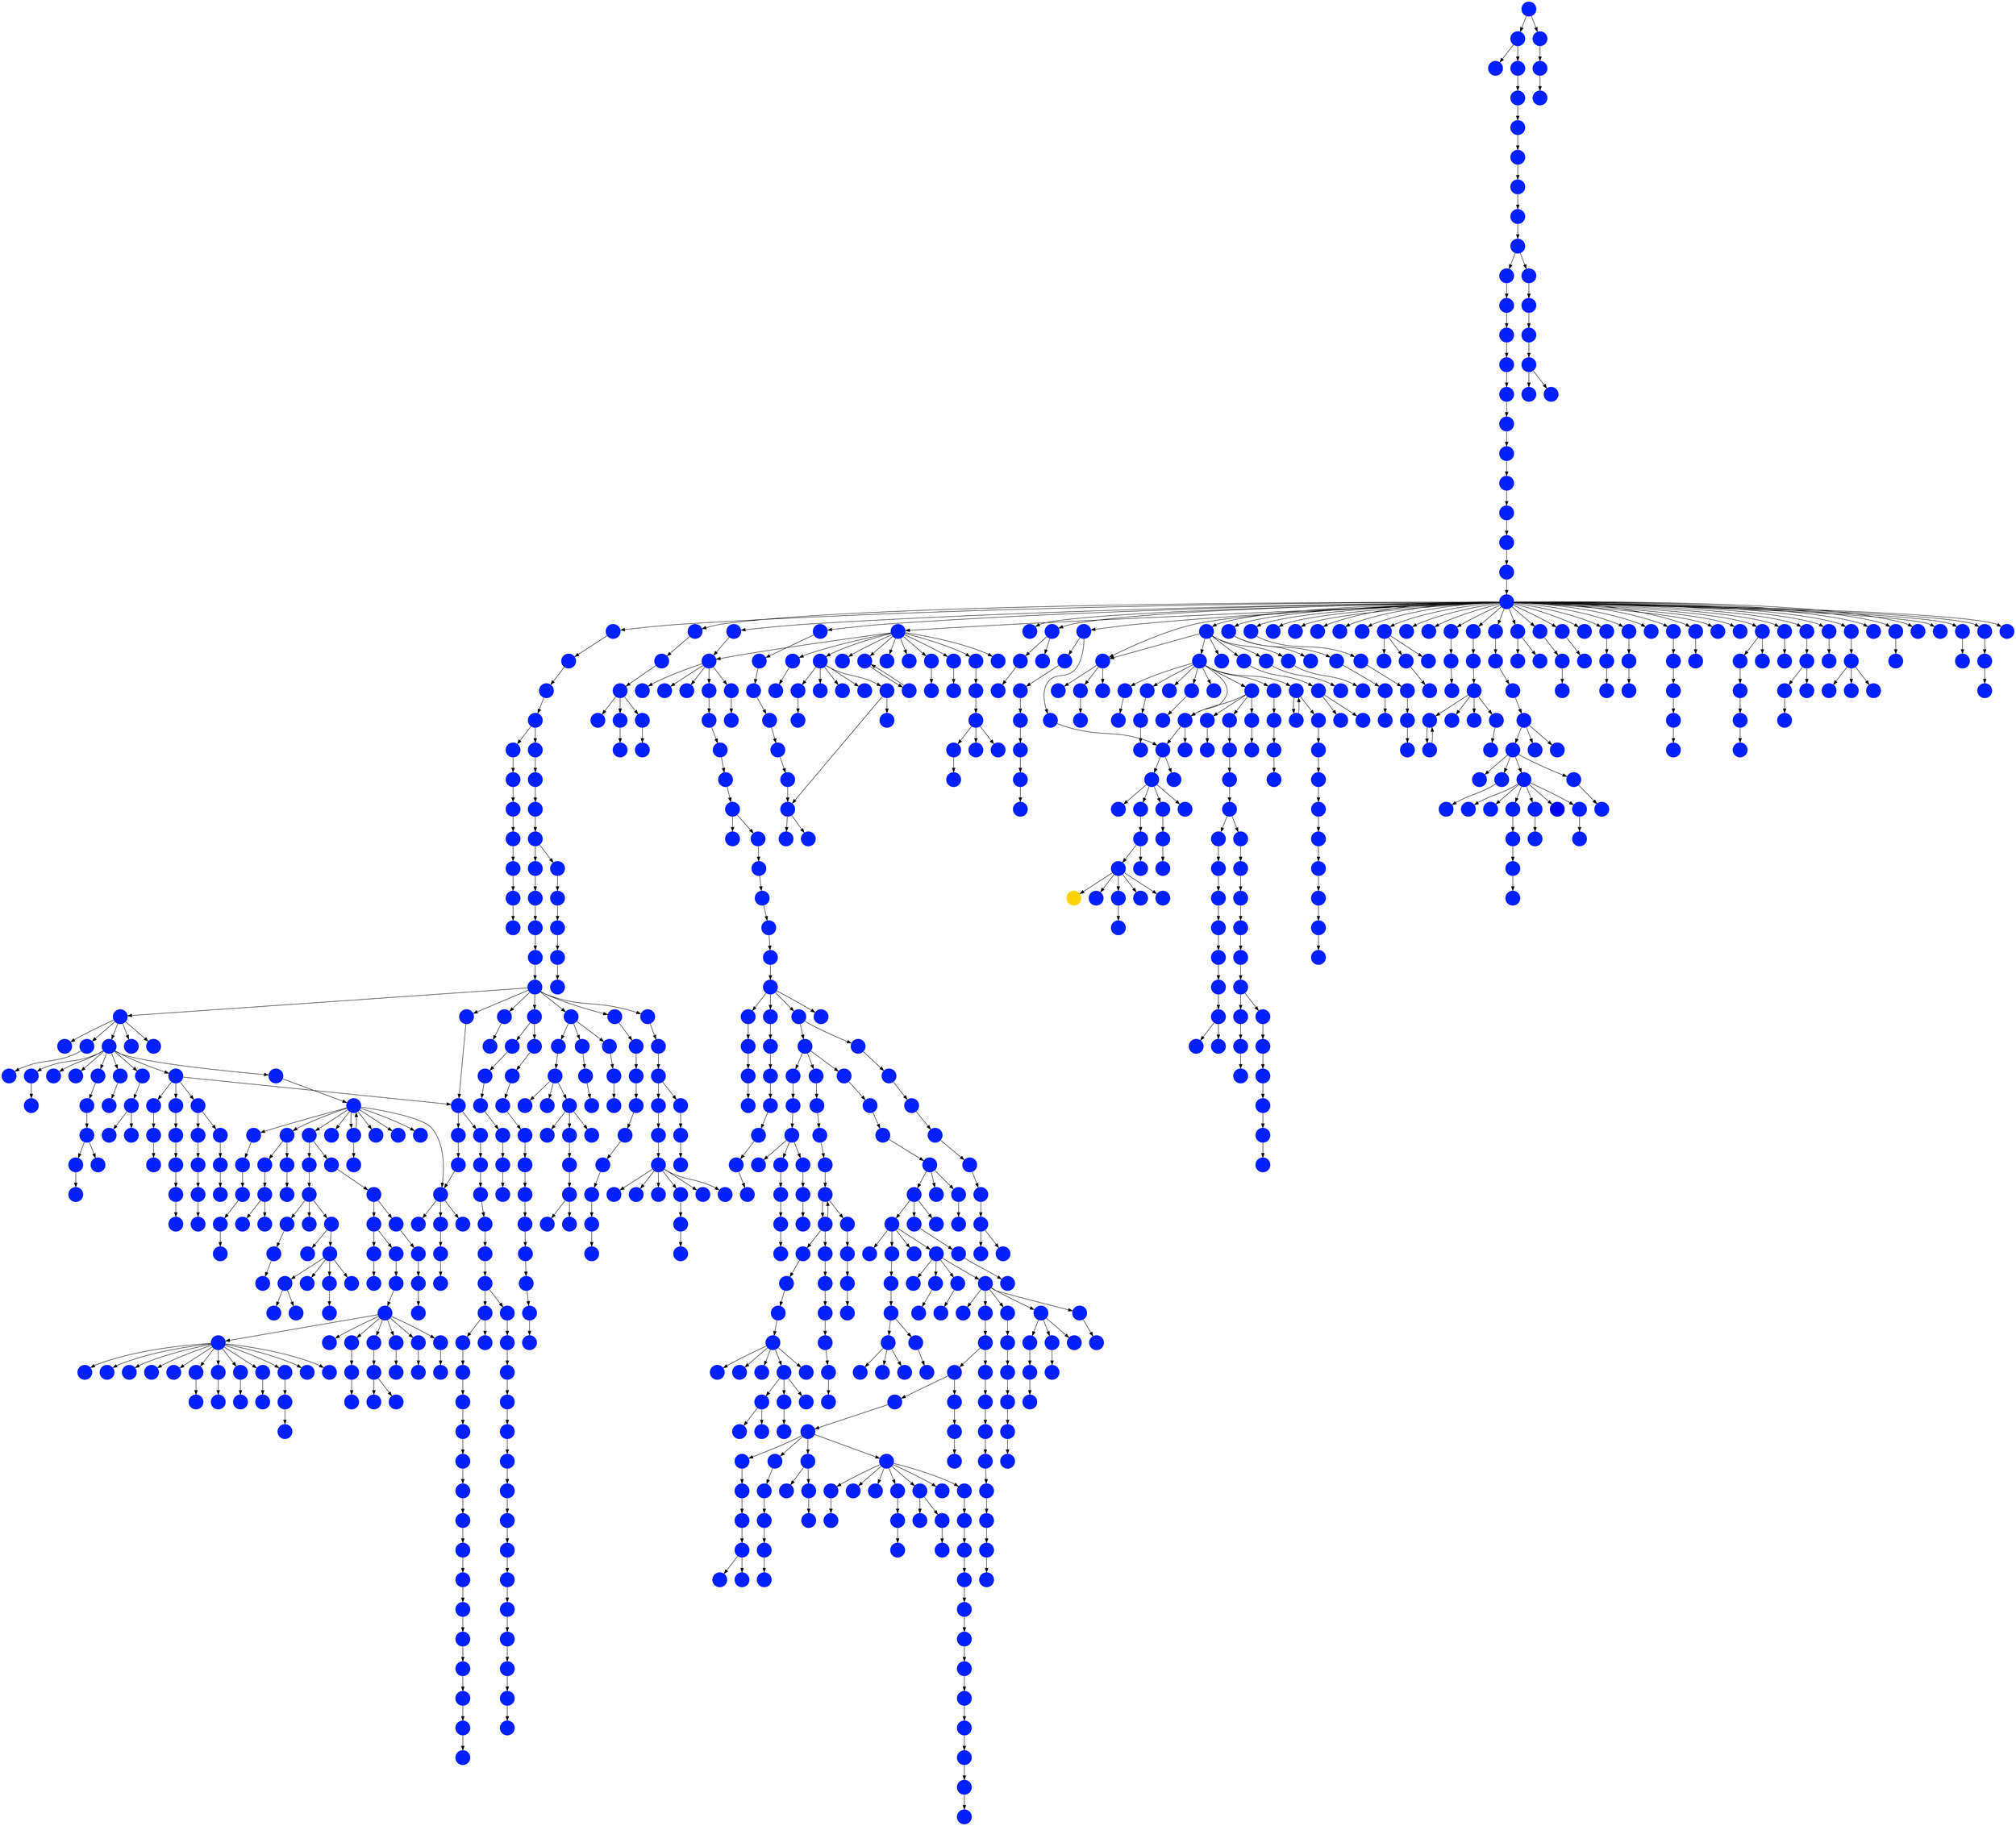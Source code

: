 digraph{
0 [tooltip = "E", penwidth = 0, style = filled, fillcolor = "#0020ff", shape = circle, label = ""]
1 [tooltip = "E", penwidth = 0, style = filled, fillcolor = "#0020ff", shape = circle, label = ""]
2 [tooltip = "E", penwidth = 0, style = filled, fillcolor = "#0020ff", shape = circle, label = ""]
3 [tooltip = "E", penwidth = 0, style = filled, fillcolor = "#0020ff", shape = circle, label = ""]
4 [tooltip = "E", penwidth = 0, style = filled, fillcolor = "#0020ff", shape = circle, label = ""]
5 [tooltip = "E", penwidth = 0, style = filled, fillcolor = "#0020ff", shape = circle, label = ""]
6 [tooltip = "E", penwidth = 0, style = filled, fillcolor = "#0020ff", shape = circle, label = ""]
7 [tooltip = "E", penwidth = 0, style = filled, fillcolor = "#0020ff", shape = circle, label = ""]
8 [tooltip = "E", penwidth = 0, style = filled, fillcolor = "#0020ff", shape = circle, label = ""]
9 [tooltip = "E", penwidth = 0, style = filled, fillcolor = "#0020ff", shape = circle, label = ""]
10 [tooltip = "E", penwidth = 0, style = filled, fillcolor = "#0020ff", shape = circle, label = ""]
11 [tooltip = "E", penwidth = 0, style = filled, fillcolor = "#0020ff", shape = circle, label = ""]
12 [tooltip = "E", penwidth = 0, style = filled, fillcolor = "#0020ff", shape = circle, label = ""]
13 [tooltip = "E", penwidth = 0, style = filled, fillcolor = "#0020ff", shape = circle, label = ""]
14 [tooltip = "E", penwidth = 0, style = filled, fillcolor = "#0020ff", shape = circle, label = ""]
15 [tooltip = "E", penwidth = 0, style = filled, fillcolor = "#0020ff", shape = circle, label = ""]
16 [tooltip = "E", penwidth = 0, style = filled, fillcolor = "#0020ff", shape = circle, label = ""]
17 [tooltip = "E", penwidth = 0, style = filled, fillcolor = "#0020ff", shape = circle, label = ""]
18 [tooltip = "E", penwidth = 0, style = filled, fillcolor = "#0020ff", shape = circle, label = ""]
19 [tooltip = "E", penwidth = 0, style = filled, fillcolor = "#0020ff", shape = circle, label = ""]
20 [tooltip = "E", penwidth = 0, style = filled, fillcolor = "#0020ff", shape = circle, label = ""]
21 [tooltip = "E", penwidth = 0, style = filled, fillcolor = "#0020ff", shape = circle, label = ""]
22 [tooltip = "E", penwidth = 0, style = filled, fillcolor = "#0020ff", shape = circle, label = ""]
23 [tooltip = "E", penwidth = 0, style = filled, fillcolor = "#0020ff", shape = circle, label = ""]
24 [tooltip = "E", penwidth = 0, style = filled, fillcolor = "#0020ff", shape = circle, label = ""]
25 [tooltip = "E", penwidth = 0, style = filled, fillcolor = "#0020ff", shape = circle, label = ""]
26 [tooltip = "E", penwidth = 0, style = filled, fillcolor = "#0020ff", shape = circle, label = ""]
27 [tooltip = "E", penwidth = 0, style = filled, fillcolor = "#0020ff", shape = circle, label = ""]
28 [tooltip = "E", penwidth = 0, style = filled, fillcolor = "#0020ff", shape = circle, label = ""]
29 [tooltip = "E", penwidth = 0, style = filled, fillcolor = "#0020ff", shape = circle, label = ""]
30 [tooltip = "E", penwidth = 0, style = filled, fillcolor = "#0020ff", shape = circle, label = ""]
31 [tooltip = "E", penwidth = 0, style = filled, fillcolor = "#0020ff", shape = circle, label = ""]
32 [tooltip = "E", penwidth = 0, style = filled, fillcolor = "#0020ff", shape = circle, label = ""]
33 [tooltip = "E", penwidth = 0, style = filled, fillcolor = "#0020ff", shape = circle, label = ""]
34 [tooltip = "E", penwidth = 0, style = filled, fillcolor = "#0020ff", shape = circle, label = ""]
35 [tooltip = "E", penwidth = 0, style = filled, fillcolor = "#0020ff", shape = circle, label = ""]
36 [tooltip = "E", penwidth = 0, style = filled, fillcolor = "#0020ff", shape = circle, label = ""]
37 [tooltip = "E", penwidth = 0, style = filled, fillcolor = "#0020ff", shape = circle, label = ""]
38 [tooltip = "E", penwidth = 0, style = filled, fillcolor = "#0020ff", shape = circle, label = ""]
39 [tooltip = "E", penwidth = 0, style = filled, fillcolor = "#0020ff", shape = circle, label = ""]
40 [tooltip = "E", penwidth = 0, style = filled, fillcolor = "#0020ff", shape = circle, label = ""]
41 [tooltip = "E", penwidth = 0, style = filled, fillcolor = "#0020ff", shape = circle, label = ""]
42 [tooltip = "E", penwidth = 0, style = filled, fillcolor = "#0020ff", shape = circle, label = ""]
43 [tooltip = "E", penwidth = 0, style = filled, fillcolor = "#0020ff", shape = circle, label = ""]
44 [tooltip = "E", penwidth = 0, style = filled, fillcolor = "#0020ff", shape = circle, label = ""]
45 [tooltip = "E", penwidth = 0, style = filled, fillcolor = "#0020ff", shape = circle, label = ""]
46 [tooltip = "E", penwidth = 0, style = filled, fillcolor = "#0020ff", shape = circle, label = ""]
47 [tooltip = "E", penwidth = 0, style = filled, fillcolor = "#0020ff", shape = circle, label = ""]
48 [tooltip = "E", penwidth = 0, style = filled, fillcolor = "#0020ff", shape = circle, label = ""]
49 [tooltip = "E", penwidth = 0, style = filled, fillcolor = "#0020ff", shape = circle, label = ""]
50 [tooltip = "E", penwidth = 0, style = filled, fillcolor = "#0020ff", shape = circle, label = ""]
51 [tooltip = "E", penwidth = 0, style = filled, fillcolor = "#0020ff", shape = circle, label = ""]
52 [tooltip = "E", penwidth = 0, style = filled, fillcolor = "#0020ff", shape = circle, label = ""]
53 [tooltip = "E", penwidth = 0, style = filled, fillcolor = "#0020ff", shape = circle, label = ""]
54 [tooltip = "E", penwidth = 0, style = filled, fillcolor = "#0020ff", shape = circle, label = ""]
55 [tooltip = "E", penwidth = 0, style = filled, fillcolor = "#0020ff", shape = circle, label = ""]
56 [tooltip = "E", penwidth = 0, style = filled, fillcolor = "#0020ff", shape = circle, label = ""]
57 [tooltip = "E", penwidth = 0, style = filled, fillcolor = "#0020ff", shape = circle, label = ""]
58 [tooltip = "E", penwidth = 0, style = filled, fillcolor = "#0020ff", shape = circle, label = ""]
59 [tooltip = "E", penwidth = 0, style = filled, fillcolor = "#0020ff", shape = circle, label = ""]
60 [tooltip = "E", penwidth = 0, style = filled, fillcolor = "#0020ff", shape = circle, label = ""]
61 [tooltip = "E", penwidth = 0, style = filled, fillcolor = "#0020ff", shape = circle, label = ""]
62 [tooltip = "E", penwidth = 0, style = filled, fillcolor = "#0020ff", shape = circle, label = ""]
63 [tooltip = "E", penwidth = 0, style = filled, fillcolor = "#0020ff", shape = circle, label = ""]
64 [tooltip = "E", penwidth = 0, style = filled, fillcolor = "#0020ff", shape = circle, label = ""]
65 [tooltip = "E", penwidth = 0, style = filled, fillcolor = "#0020ff", shape = circle, label = ""]
66 [tooltip = "E", penwidth = 0, style = filled, fillcolor = "#0020ff", shape = circle, label = ""]
67 [tooltip = "E", penwidth = 0, style = filled, fillcolor = "#0020ff", shape = circle, label = ""]
68 [tooltip = "E", penwidth = 0, style = filled, fillcolor = "#0020ff", shape = circle, label = ""]
69 [tooltip = "E", penwidth = 0, style = filled, fillcolor = "#0020ff", shape = circle, label = ""]
70 [tooltip = "E", penwidth = 0, style = filled, fillcolor = "#0020ff", shape = circle, label = ""]
71 [tooltip = "E", penwidth = 0, style = filled, fillcolor = "#0020ff", shape = circle, label = ""]
72 [tooltip = "E", penwidth = 0, style = filled, fillcolor = "#0020ff", shape = circle, label = ""]
73 [tooltip = "E", penwidth = 0, style = filled, fillcolor = "#0020ff", shape = circle, label = ""]
74 [tooltip = "E", penwidth = 0, style = filled, fillcolor = "#0020ff", shape = circle, label = ""]
75 [tooltip = "E", penwidth = 0, style = filled, fillcolor = "#0020ff", shape = circle, label = ""]
76 [tooltip = "E", penwidth = 0, style = filled, fillcolor = "#0020ff", shape = circle, label = ""]
77 [tooltip = "E", penwidth = 0, style = filled, fillcolor = "#0020ff", shape = circle, label = ""]
78 [tooltip = "E", penwidth = 0, style = filled, fillcolor = "#0020ff", shape = circle, label = ""]
79 [tooltip = "E", penwidth = 0, style = filled, fillcolor = "#0020ff", shape = circle, label = ""]
80 [tooltip = "E", penwidth = 0, style = filled, fillcolor = "#0020ff", shape = circle, label = ""]
81 [tooltip = "E", penwidth = 0, style = filled, fillcolor = "#0020ff", shape = circle, label = ""]
82 [tooltip = "E", penwidth = 0, style = filled, fillcolor = "#0020ff", shape = circle, label = ""]
83 [tooltip = "E", penwidth = 0, style = filled, fillcolor = "#0020ff", shape = circle, label = ""]
84 [tooltip = "E", penwidth = 0, style = filled, fillcolor = "#0020ff", shape = circle, label = ""]
85 [tooltip = "E", penwidth = 0, style = filled, fillcolor = "#0020ff", shape = circle, label = ""]
86 [tooltip = "E", penwidth = 0, style = filled, fillcolor = "#0020ff", shape = circle, label = ""]
87 [tooltip = "E", penwidth = 0, style = filled, fillcolor = "#0020ff", shape = circle, label = ""]
88 [tooltip = "E", penwidth = 0, style = filled, fillcolor = "#0020ff", shape = circle, label = ""]
89 [tooltip = "E", penwidth = 0, style = filled, fillcolor = "#0020ff", shape = circle, label = ""]
90 [tooltip = "E", penwidth = 0, style = filled, fillcolor = "#0020ff", shape = circle, label = ""]
91 [tooltip = "E", penwidth = 0, style = filled, fillcolor = "#0020ff", shape = circle, label = ""]
92 [tooltip = "E", penwidth = 0, style = filled, fillcolor = "#0020ff", shape = circle, label = ""]
93 [tooltip = "E", penwidth = 0, style = filled, fillcolor = "#0020ff", shape = circle, label = ""]
94 [tooltip = "E", penwidth = 0, style = filled, fillcolor = "#0020ff", shape = circle, label = ""]
95 [tooltip = "E", penwidth = 0, style = filled, fillcolor = "#0020ff", shape = circle, label = ""]
96 [tooltip = "E", penwidth = 0, style = filled, fillcolor = "#0020ff", shape = circle, label = ""]
97 [tooltip = "E", penwidth = 0, style = filled, fillcolor = "#0020ff", shape = circle, label = ""]
98 [tooltip = "E", penwidth = 0, style = filled, fillcolor = "#0020ff", shape = circle, label = ""]
99 [tooltip = "E", penwidth = 0, style = filled, fillcolor = "#0020ff", shape = circle, label = ""]
100 [tooltip = "E", penwidth = 0, style = filled, fillcolor = "#0020ff", shape = circle, label = ""]
101 [tooltip = "E", penwidth = 0, style = filled, fillcolor = "#0020ff", shape = circle, label = ""]
102 [tooltip = "E", penwidth = 0, style = filled, fillcolor = "#0020ff", shape = circle, label = ""]
103 [tooltip = "E", penwidth = 0, style = filled, fillcolor = "#0020ff", shape = circle, label = ""]
104 [tooltip = "E", penwidth = 0, style = filled, fillcolor = "#0020ff", shape = circle, label = ""]
105 [tooltip = "E", penwidth = 0, style = filled, fillcolor = "#0020ff", shape = circle, label = ""]
106 [tooltip = "E", penwidth = 0, style = filled, fillcolor = "#0020ff", shape = circle, label = ""]
107 [tooltip = "E", penwidth = 0, style = filled, fillcolor = "#0020ff", shape = circle, label = ""]
108 [tooltip = "E", penwidth = 0, style = filled, fillcolor = "#0020ff", shape = circle, label = ""]
109 [tooltip = "E", penwidth = 0, style = filled, fillcolor = "#0020ff", shape = circle, label = ""]
110 [tooltip = "E", penwidth = 0, style = filled, fillcolor = "#0020ff", shape = circle, label = ""]
111 [tooltip = "E", penwidth = 0, style = filled, fillcolor = "#0020ff", shape = circle, label = ""]
112 [tooltip = "E", penwidth = 0, style = filled, fillcolor = "#0020ff", shape = circle, label = ""]
113 [tooltip = "E", penwidth = 0, style = filled, fillcolor = "#0020ff", shape = circle, label = ""]
114 [tooltip = "E", penwidth = 0, style = filled, fillcolor = "#0020ff", shape = circle, label = ""]
115 [tooltip = "E", penwidth = 0, style = filled, fillcolor = "#0020ff", shape = circle, label = ""]
116 [tooltip = "E", penwidth = 0, style = filled, fillcolor = "#0020ff", shape = circle, label = ""]
117 [tooltip = "E", penwidth = 0, style = filled, fillcolor = "#0020ff", shape = circle, label = ""]
118 [tooltip = "E", penwidth = 0, style = filled, fillcolor = "#0020ff", shape = circle, label = ""]
119 [tooltip = "E", penwidth = 0, style = filled, fillcolor = "#0020ff", shape = circle, label = ""]
120 [tooltip = "E", penwidth = 0, style = filled, fillcolor = "#0020ff", shape = circle, label = ""]
121 [tooltip = "E", penwidth = 0, style = filled, fillcolor = "#0020ff", shape = circle, label = ""]
122 [tooltip = "E", penwidth = 0, style = filled, fillcolor = "#0020ff", shape = circle, label = ""]
123 [tooltip = "E", penwidth = 0, style = filled, fillcolor = "#0020ff", shape = circle, label = ""]
124 [tooltip = "E", penwidth = 0, style = filled, fillcolor = "#0020ff", shape = circle, label = ""]
125 [tooltip = "E", penwidth = 0, style = filled, fillcolor = "#0020ff", shape = circle, label = ""]
126 [tooltip = "E", penwidth = 0, style = filled, fillcolor = "#0020ff", shape = circle, label = ""]
127 [tooltip = "E", penwidth = 0, style = filled, fillcolor = "#0020ff", shape = circle, label = ""]
128 [tooltip = "E", penwidth = 0, style = filled, fillcolor = "#0020ff", shape = circle, label = ""]
129 [tooltip = "E", penwidth = 0, style = filled, fillcolor = "#0020ff", shape = circle, label = ""]
130 [tooltip = "E", penwidth = 0, style = filled, fillcolor = "#0020ff", shape = circle, label = ""]
131 [tooltip = "E", penwidth = 0, style = filled, fillcolor = "#0020ff", shape = circle, label = ""]
132 [tooltip = "E", penwidth = 0, style = filled, fillcolor = "#0020ff", shape = circle, label = ""]
133 [tooltip = "E", penwidth = 0, style = filled, fillcolor = "#0020ff", shape = circle, label = ""]
134 [tooltip = "E", penwidth = 0, style = filled, fillcolor = "#0020ff", shape = circle, label = ""]
135 [tooltip = "E", penwidth = 0, style = filled, fillcolor = "#0020ff", shape = circle, label = ""]
136 [tooltip = "E", penwidth = 0, style = filled, fillcolor = "#0020ff", shape = circle, label = ""]
137 [tooltip = "E", penwidth = 0, style = filled, fillcolor = "#0020ff", shape = circle, label = ""]
138 [tooltip = "E", penwidth = 0, style = filled, fillcolor = "#0020ff", shape = circle, label = ""]
139 [tooltip = "E", penwidth = 0, style = filled, fillcolor = "#0020ff", shape = circle, label = ""]
140 [tooltip = "E", penwidth = 0, style = filled, fillcolor = "#0020ff", shape = circle, label = ""]
141 [tooltip = "E", penwidth = 0, style = filled, fillcolor = "#0020ff", shape = circle, label = ""]
142 [tooltip = "E", penwidth = 0, style = filled, fillcolor = "#0020ff", shape = circle, label = ""]
143 [tooltip = "E", penwidth = 0, style = filled, fillcolor = "#0020ff", shape = circle, label = ""]
144 [tooltip = "E", penwidth = 0, style = filled, fillcolor = "#0020ff", shape = circle, label = ""]
145 [tooltip = "E", penwidth = 0, style = filled, fillcolor = "#0020ff", shape = circle, label = ""]
146 [tooltip = "E", penwidth = 0, style = filled, fillcolor = "#0020ff", shape = circle, label = ""]
147 [tooltip = "E", penwidth = 0, style = filled, fillcolor = "#0020ff", shape = circle, label = ""]
148 [tooltip = "E", penwidth = 0, style = filled, fillcolor = "#0020ff", shape = circle, label = ""]
149 [tooltip = "E", penwidth = 0, style = filled, fillcolor = "#0020ff", shape = circle, label = ""]
150 [tooltip = "E", penwidth = 0, style = filled, fillcolor = "#0020ff", shape = circle, label = ""]
151 [tooltip = "E", penwidth = 0, style = filled, fillcolor = "#0020ff", shape = circle, label = ""]
152 [tooltip = "E", penwidth = 0, style = filled, fillcolor = "#0020ff", shape = circle, label = ""]
153 [tooltip = "E", penwidth = 0, style = filled, fillcolor = "#0020ff", shape = circle, label = ""]
154 [tooltip = "E", penwidth = 0, style = filled, fillcolor = "#0020ff", shape = circle, label = ""]
155 [tooltip = "E", penwidth = 0, style = filled, fillcolor = "#0020ff", shape = circle, label = ""]
156 [tooltip = "E", penwidth = 0, style = filled, fillcolor = "#0020ff", shape = circle, label = ""]
157 [tooltip = "E", penwidth = 0, style = filled, fillcolor = "#0020ff", shape = circle, label = ""]
158 [tooltip = "E", penwidth = 0, style = filled, fillcolor = "#0020ff", shape = circle, label = ""]
159 [tooltip = "E", penwidth = 0, style = filled, fillcolor = "#0020ff", shape = circle, label = ""]
160 [tooltip = "E", penwidth = 0, style = filled, fillcolor = "#0020ff", shape = circle, label = ""]
161 [tooltip = "E", penwidth = 0, style = filled, fillcolor = "#0020ff", shape = circle, label = ""]
162 [tooltip = "E", penwidth = 0, style = filled, fillcolor = "#0020ff", shape = circle, label = ""]
163 [tooltip = "E", penwidth = 0, style = filled, fillcolor = "#0020ff", shape = circle, label = ""]
164 [tooltip = "E", penwidth = 0, style = filled, fillcolor = "#0020ff", shape = circle, label = ""]
165 [tooltip = "E", penwidth = 0, style = filled, fillcolor = "#0020ff", shape = circle, label = ""]
166 [tooltip = "E", penwidth = 0, style = filled, fillcolor = "#0020ff", shape = circle, label = ""]
167 [tooltip = "E", penwidth = 0, style = filled, fillcolor = "#0020ff", shape = circle, label = ""]
168 [tooltip = "E", penwidth = 0, style = filled, fillcolor = "#0020ff", shape = circle, label = ""]
169 [tooltip = "E", penwidth = 0, style = filled, fillcolor = "#0020ff", shape = circle, label = ""]
170 [tooltip = "E", penwidth = 0, style = filled, fillcolor = "#0020ff", shape = circle, label = ""]
171 [tooltip = "E", penwidth = 0, style = filled, fillcolor = "#0020ff", shape = circle, label = ""]
172 [tooltip = "E", penwidth = 0, style = filled, fillcolor = "#0020ff", shape = circle, label = ""]
173 [tooltip = "E", penwidth = 0, style = filled, fillcolor = "#0020ff", shape = circle, label = ""]
174 [tooltip = "E", penwidth = 0, style = filled, fillcolor = "#0020ff", shape = circle, label = ""]
175 [tooltip = "E", penwidth = 0, style = filled, fillcolor = "#0020ff", shape = circle, label = ""]
176 [tooltip = "E", penwidth = 0, style = filled, fillcolor = "#0020ff", shape = circle, label = ""]
177 [tooltip = "E", penwidth = 0, style = filled, fillcolor = "#0020ff", shape = circle, label = ""]
178 [tooltip = "E", penwidth = 0, style = filled, fillcolor = "#0020ff", shape = circle, label = ""]
179 [tooltip = "E", penwidth = 0, style = filled, fillcolor = "#0020ff", shape = circle, label = ""]
180 [tooltip = "E", penwidth = 0, style = filled, fillcolor = "#0020ff", shape = circle, label = ""]
181 [tooltip = "E", penwidth = 0, style = filled, fillcolor = "#0020ff", shape = circle, label = ""]
182 [tooltip = "E", penwidth = 0, style = filled, fillcolor = "#0020ff", shape = circle, label = ""]
183 [tooltip = "E", penwidth = 0, style = filled, fillcolor = "#0020ff", shape = circle, label = ""]
184 [tooltip = "E", penwidth = 0, style = filled, fillcolor = "#0020ff", shape = circle, label = ""]
185 [tooltip = "E", penwidth = 0, style = filled, fillcolor = "#0020ff", shape = circle, label = ""]
186 [tooltip = "E", penwidth = 0, style = filled, fillcolor = "#0020ff", shape = circle, label = ""]
187 [tooltip = "E", penwidth = 0, style = filled, fillcolor = "#0020ff", shape = circle, label = ""]
188 [tooltip = "E", penwidth = 0, style = filled, fillcolor = "#0020ff", shape = circle, label = ""]
189 [tooltip = "E", penwidth = 0, style = filled, fillcolor = "#0020ff", shape = circle, label = ""]
190 [tooltip = "E", penwidth = 0, style = filled, fillcolor = "#0020ff", shape = circle, label = ""]
191 [tooltip = "E", penwidth = 0, style = filled, fillcolor = "#0020ff", shape = circle, label = ""]
192 [tooltip = "E", penwidth = 0, style = filled, fillcolor = "#0020ff", shape = circle, label = ""]
193 [tooltip = "E", penwidth = 0, style = filled, fillcolor = "#0020ff", shape = circle, label = ""]
194 [tooltip = "E", penwidth = 0, style = filled, fillcolor = "#0020ff", shape = circle, label = ""]
195 [tooltip = "E", penwidth = 0, style = filled, fillcolor = "#0020ff", shape = circle, label = ""]
196 [tooltip = "E", penwidth = 0, style = filled, fillcolor = "#0020ff", shape = circle, label = ""]
197 [tooltip = "E", penwidth = 0, style = filled, fillcolor = "#0020ff", shape = circle, label = ""]
198 [tooltip = "E", penwidth = 0, style = filled, fillcolor = "#0020ff", shape = circle, label = ""]
199 [tooltip = "E", penwidth = 0, style = filled, fillcolor = "#0020ff", shape = circle, label = ""]
200 [tooltip = "E", penwidth = 0, style = filled, fillcolor = "#0020ff", shape = circle, label = ""]
201 [tooltip = "E", penwidth = 0, style = filled, fillcolor = "#0020ff", shape = circle, label = ""]
202 [tooltip = "E", penwidth = 0, style = filled, fillcolor = "#0020ff", shape = circle, label = ""]
203 [tooltip = "E", penwidth = 0, style = filled, fillcolor = "#0020ff", shape = circle, label = ""]
204 [tooltip = "E", penwidth = 0, style = filled, fillcolor = "#0020ff", shape = circle, label = ""]
205 [tooltip = "E", penwidth = 0, style = filled, fillcolor = "#0020ff", shape = circle, label = ""]
206 [tooltip = "E", penwidth = 0, style = filled, fillcolor = "#0020ff", shape = circle, label = ""]
207 [tooltip = "E", penwidth = 0, style = filled, fillcolor = "#0020ff", shape = circle, label = ""]
208 [tooltip = "E", penwidth = 0, style = filled, fillcolor = "#0020ff", shape = circle, label = ""]
209 [tooltip = "E", penwidth = 0, style = filled, fillcolor = "#0020ff", shape = circle, label = ""]
210 [tooltip = "E", penwidth = 0, style = filled, fillcolor = "#0020ff", shape = circle, label = ""]
211 [tooltip = "E", penwidth = 0, style = filled, fillcolor = "#0020ff", shape = circle, label = ""]
212 [tooltip = "E", penwidth = 0, style = filled, fillcolor = "#0020ff", shape = circle, label = ""]
213 [tooltip = "E", penwidth = 0, style = filled, fillcolor = "#0020ff", shape = circle, label = ""]
214 [tooltip = "E", penwidth = 0, style = filled, fillcolor = "#0020ff", shape = circle, label = ""]
215 [tooltip = "E", penwidth = 0, style = filled, fillcolor = "#0020ff", shape = circle, label = ""]
216 [tooltip = "E", penwidth = 0, style = filled, fillcolor = "#0020ff", shape = circle, label = ""]
217 [tooltip = "E", penwidth = 0, style = filled, fillcolor = "#0020ff", shape = circle, label = ""]
218 [tooltip = "E", penwidth = 0, style = filled, fillcolor = "#0020ff", shape = circle, label = ""]
219 [tooltip = "E", penwidth = 0, style = filled, fillcolor = "#0020ff", shape = circle, label = ""]
220 [tooltip = "E", penwidth = 0, style = filled, fillcolor = "#0020ff", shape = circle, label = ""]
221 [tooltip = "E", penwidth = 0, style = filled, fillcolor = "#0020ff", shape = circle, label = ""]
222 [tooltip = "E", penwidth = 0, style = filled, fillcolor = "#0020ff", shape = circle, label = ""]
223 [tooltip = "E", penwidth = 0, style = filled, fillcolor = "#0020ff", shape = circle, label = ""]
224 [tooltip = "E", penwidth = 0, style = filled, fillcolor = "#0020ff", shape = circle, label = ""]
225 [tooltip = "E", penwidth = 0, style = filled, fillcolor = "#0020ff", shape = circle, label = ""]
226 [tooltip = "E", penwidth = 0, style = filled, fillcolor = "#0020ff", shape = circle, label = ""]
227 [tooltip = "E", penwidth = 0, style = filled, fillcolor = "#0020ff", shape = circle, label = ""]
228 [tooltip = "E", penwidth = 0, style = filled, fillcolor = "#0020ff", shape = circle, label = ""]
229 [tooltip = "E", penwidth = 0, style = filled, fillcolor = "#0020ff", shape = circle, label = ""]
230 [tooltip = "E", penwidth = 0, style = filled, fillcolor = "#0020ff", shape = circle, label = ""]
231 [tooltip = "E", penwidth = 0, style = filled, fillcolor = "#0020ff", shape = circle, label = ""]
232 [tooltip = "E", penwidth = 0, style = filled, fillcolor = "#0020ff", shape = circle, label = ""]
233 [tooltip = "E", penwidth = 0, style = filled, fillcolor = "#0020ff", shape = circle, label = ""]
234 [tooltip = "E", penwidth = 0, style = filled, fillcolor = "#0020ff", shape = circle, label = ""]
235 [tooltip = "E", penwidth = 0, style = filled, fillcolor = "#0020ff", shape = circle, label = ""]
236 [tooltip = "E", penwidth = 0, style = filled, fillcolor = "#0020ff", shape = circle, label = ""]
237 [tooltip = "E", penwidth = 0, style = filled, fillcolor = "#0020ff", shape = circle, label = ""]
238 [tooltip = "E", penwidth = 0, style = filled, fillcolor = "#0020ff", shape = circle, label = ""]
239 [tooltip = "E", penwidth = 0, style = filled, fillcolor = "#0020ff", shape = circle, label = ""]
240 [tooltip = "E", penwidth = 0, style = filled, fillcolor = "#0020ff", shape = circle, label = ""]
241 [tooltip = "E", penwidth = 0, style = filled, fillcolor = "#0020ff", shape = circle, label = ""]
242 [tooltip = "E", penwidth = 0, style = filled, fillcolor = "#0020ff", shape = circle, label = ""]
243 [tooltip = "E", penwidth = 0, style = filled, fillcolor = "#0020ff", shape = circle, label = ""]
244 [tooltip = "E", penwidth = 0, style = filled, fillcolor = "#0020ff", shape = circle, label = ""]
245 [tooltip = "E", penwidth = 0, style = filled, fillcolor = "#0020ff", shape = circle, label = ""]
246 [tooltip = "E", penwidth = 0, style = filled, fillcolor = "#0020ff", shape = circle, label = ""]
247 [tooltip = "E", penwidth = 0, style = filled, fillcolor = "#0020ff", shape = circle, label = ""]
248 [tooltip = "E", penwidth = 0, style = filled, fillcolor = "#0020ff", shape = circle, label = ""]
249 [tooltip = "E", penwidth = 0, style = filled, fillcolor = "#0020ff", shape = circle, label = ""]
250 [tooltip = "E", penwidth = 0, style = filled, fillcolor = "#0020ff", shape = circle, label = ""]
251 [tooltip = "E", penwidth = 0, style = filled, fillcolor = "#0020ff", shape = circle, label = ""]
252 [tooltip = "E", penwidth = 0, style = filled, fillcolor = "#0020ff", shape = circle, label = ""]
253 [tooltip = "E", penwidth = 0, style = filled, fillcolor = "#0020ff", shape = circle, label = ""]
254 [tooltip = "E", penwidth = 0, style = filled, fillcolor = "#0020ff", shape = circle, label = ""]
255 [tooltip = "E", penwidth = 0, style = filled, fillcolor = "#0020ff", shape = circle, label = ""]
256 [tooltip = "E", penwidth = 0, style = filled, fillcolor = "#0020ff", shape = circle, label = ""]
257 [tooltip = "E", penwidth = 0, style = filled, fillcolor = "#0020ff", shape = circle, label = ""]
258 [tooltip = "E", penwidth = 0, style = filled, fillcolor = "#0020ff", shape = circle, label = ""]
259 [tooltip = "E", penwidth = 0, style = filled, fillcolor = "#0020ff", shape = circle, label = ""]
260 [tooltip = "E", penwidth = 0, style = filled, fillcolor = "#0020ff", shape = circle, label = ""]
261 [tooltip = "E", penwidth = 0, style = filled, fillcolor = "#0020ff", shape = circle, label = ""]
262 [tooltip = "E", penwidth = 0, style = filled, fillcolor = "#0020ff", shape = circle, label = ""]
263 [tooltip = "E", penwidth = 0, style = filled, fillcolor = "#0020ff", shape = circle, label = ""]
264 [tooltip = "E", penwidth = 0, style = filled, fillcolor = "#0020ff", shape = circle, label = ""]
265 [tooltip = "E", penwidth = 0, style = filled, fillcolor = "#0020ff", shape = circle, label = ""]
266 [tooltip = "E", penwidth = 0, style = filled, fillcolor = "#0020ff", shape = circle, label = ""]
267 [tooltip = "E", penwidth = 0, style = filled, fillcolor = "#0020ff", shape = circle, label = ""]
268 [tooltip = "E", penwidth = 0, style = filled, fillcolor = "#0020ff", shape = circle, label = ""]
269 [tooltip = "E", penwidth = 0, style = filled, fillcolor = "#0020ff", shape = circle, label = ""]
270 [tooltip = "E", penwidth = 0, style = filled, fillcolor = "#0020ff", shape = circle, label = ""]
271 [tooltip = "E", penwidth = 0, style = filled, fillcolor = "#0020ff", shape = circle, label = ""]
272 [tooltip = "E", penwidth = 0, style = filled, fillcolor = "#0020ff", shape = circle, label = ""]
273 [tooltip = "E", penwidth = 0, style = filled, fillcolor = "#0020ff", shape = circle, label = ""]
274 [tooltip = "E", penwidth = 0, style = filled, fillcolor = "#0020ff", shape = circle, label = ""]
275 [tooltip = "E", penwidth = 0, style = filled, fillcolor = "#0020ff", shape = circle, label = ""]
276 [tooltip = "E", penwidth = 0, style = filled, fillcolor = "#0020ff", shape = circle, label = ""]
277 [tooltip = "E", penwidth = 0, style = filled, fillcolor = "#0020ff", shape = circle, label = ""]
278 [tooltip = "E", penwidth = 0, style = filled, fillcolor = "#0020ff", shape = circle, label = ""]
279 [tooltip = "E", penwidth = 0, style = filled, fillcolor = "#0020ff", shape = circle, label = ""]
280 [tooltip = "E", penwidth = 0, style = filled, fillcolor = "#0020ff", shape = circle, label = ""]
281 [tooltip = "E", penwidth = 0, style = filled, fillcolor = "#0020ff", shape = circle, label = ""]
282 [tooltip = "E", penwidth = 0, style = filled, fillcolor = "#0020ff", shape = circle, label = ""]
283 [tooltip = "E", penwidth = 0, style = filled, fillcolor = "#0020ff", shape = circle, label = ""]
284 [tooltip = "E", penwidth = 0, style = filled, fillcolor = "#0020ff", shape = circle, label = ""]
285 [tooltip = "E", penwidth = 0, style = filled, fillcolor = "#0020ff", shape = circle, label = ""]
286 [tooltip = "E", penwidth = 0, style = filled, fillcolor = "#0020ff", shape = circle, label = ""]
287 [tooltip = "E", penwidth = 0, style = filled, fillcolor = "#0020ff", shape = circle, label = ""]
288 [tooltip = "E", penwidth = 0, style = filled, fillcolor = "#0020ff", shape = circle, label = ""]
289 [tooltip = "E", penwidth = 0, style = filled, fillcolor = "#0020ff", shape = circle, label = ""]
290 [tooltip = "E", penwidth = 0, style = filled, fillcolor = "#0020ff", shape = circle, label = ""]
291 [tooltip = "E", penwidth = 0, style = filled, fillcolor = "#0020ff", shape = circle, label = ""]
292 [tooltip = "E", penwidth = 0, style = filled, fillcolor = "#0020ff", shape = circle, label = ""]
293 [tooltip = "E", penwidth = 0, style = filled, fillcolor = "#0020ff", shape = circle, label = ""]
294 [tooltip = "E", penwidth = 0, style = filled, fillcolor = "#0020ff", shape = circle, label = ""]
295 [tooltip = "E", penwidth = 0, style = filled, fillcolor = "#0020ff", shape = circle, label = ""]
296 [tooltip = "E", penwidth = 0, style = filled, fillcolor = "#0020ff", shape = circle, label = ""]
297 [tooltip = "E", penwidth = 0, style = filled, fillcolor = "#0020ff", shape = circle, label = ""]
298 [tooltip = "E", penwidth = 0, style = filled, fillcolor = "#0020ff", shape = circle, label = ""]
299 [tooltip = "E", penwidth = 0, style = filled, fillcolor = "#0020ff", shape = circle, label = ""]
300 [tooltip = "E", penwidth = 0, style = filled, fillcolor = "#0020ff", shape = circle, label = ""]
301 [tooltip = "E", penwidth = 0, style = filled, fillcolor = "#0020ff", shape = circle, label = ""]
302 [tooltip = "E", penwidth = 0, style = filled, fillcolor = "#0020ff", shape = circle, label = ""]
303 [tooltip = "E", penwidth = 0, style = filled, fillcolor = "#0020ff", shape = circle, label = ""]
304 [tooltip = "E", penwidth = 0, style = filled, fillcolor = "#0020ff", shape = circle, label = ""]
305 [tooltip = "E", penwidth = 0, style = filled, fillcolor = "#0020ff", shape = circle, label = ""]
306 [tooltip = "E", penwidth = 0, style = filled, fillcolor = "#0020ff", shape = circle, label = ""]
307 [tooltip = "E", penwidth = 0, style = filled, fillcolor = "#0020ff", shape = circle, label = ""]
308 [tooltip = "E", penwidth = 0, style = filled, fillcolor = "#0020ff", shape = circle, label = ""]
309 [tooltip = "E", penwidth = 0, style = filled, fillcolor = "#0020ff", shape = circle, label = ""]
310 [tooltip = "E", penwidth = 0, style = filled, fillcolor = "#0020ff", shape = circle, label = ""]
311 [tooltip = "E", penwidth = 0, style = filled, fillcolor = "#0020ff", shape = circle, label = ""]
312 [tooltip = "E", penwidth = 0, style = filled, fillcolor = "#0020ff", shape = circle, label = ""]
313 [tooltip = "E", penwidth = 0, style = filled, fillcolor = "#0020ff", shape = circle, label = ""]
314 [tooltip = "E", penwidth = 0, style = filled, fillcolor = "#0020ff", shape = circle, label = ""]
315 [tooltip = "E", penwidth = 0, style = filled, fillcolor = "#0020ff", shape = circle, label = ""]
316 [tooltip = "E", penwidth = 0, style = filled, fillcolor = "#0020ff", shape = circle, label = ""]
317 [tooltip = "E", penwidth = 0, style = filled, fillcolor = "#0020ff", shape = circle, label = ""]
318 [tooltip = "E", penwidth = 0, style = filled, fillcolor = "#0020ff", shape = circle, label = ""]
319 [tooltip = "E", penwidth = 0, style = filled, fillcolor = "#0020ff", shape = circle, label = ""]
320 [tooltip = "E", penwidth = 0, style = filled, fillcolor = "#0020ff", shape = circle, label = ""]
321 [tooltip = "E", penwidth = 0, style = filled, fillcolor = "#0020ff", shape = circle, label = ""]
322 [tooltip = "E", penwidth = 0, style = filled, fillcolor = "#0020ff", shape = circle, label = ""]
323 [tooltip = "E", penwidth = 0, style = filled, fillcolor = "#0020ff", shape = circle, label = ""]
324 [tooltip = "E", penwidth = 0, style = filled, fillcolor = "#0020ff", shape = circle, label = ""]
325 [tooltip = "E", penwidth = 0, style = filled, fillcolor = "#0020ff", shape = circle, label = ""]
326 [tooltip = "E", penwidth = 0, style = filled, fillcolor = "#0020ff", shape = circle, label = ""]
327 [tooltip = "E", penwidth = 0, style = filled, fillcolor = "#0020ff", shape = circle, label = ""]
328 [tooltip = "E", penwidth = 0, style = filled, fillcolor = "#0020ff", shape = circle, label = ""]
329 [tooltip = "E", penwidth = 0, style = filled, fillcolor = "#0020ff", shape = circle, label = ""]
330 [tooltip = "E", penwidth = 0, style = filled, fillcolor = "#0020ff", shape = circle, label = ""]
331 [tooltip = "E", penwidth = 0, style = filled, fillcolor = "#0020ff", shape = circle, label = ""]
332 [tooltip = "E", penwidth = 0, style = filled, fillcolor = "#0020ff", shape = circle, label = ""]
333 [tooltip = "E", penwidth = 0, style = filled, fillcolor = "#0020ff", shape = circle, label = ""]
334 [tooltip = "E", penwidth = 0, style = filled, fillcolor = "#0020ff", shape = circle, label = ""]
335 [tooltip = "E", penwidth = 0, style = filled, fillcolor = "#0020ff", shape = circle, label = ""]
336 [tooltip = "E", penwidth = 0, style = filled, fillcolor = "#0020ff", shape = circle, label = ""]
337 [tooltip = "E", penwidth = 0, style = filled, fillcolor = "#0020ff", shape = circle, label = ""]
338 [tooltip = "E", penwidth = 0, style = filled, fillcolor = "#0020ff", shape = circle, label = ""]
339 [tooltip = "E", penwidth = 0, style = filled, fillcolor = "#0020ff", shape = circle, label = ""]
340 [tooltip = "E", penwidth = 0, style = filled, fillcolor = "#0020ff", shape = circle, label = ""]
341 [tooltip = "E", penwidth = 0, style = filled, fillcolor = "#0020ff", shape = circle, label = ""]
342 [tooltip = "E", penwidth = 0, style = filled, fillcolor = "#0020ff", shape = circle, label = ""]
343 [tooltip = "E", penwidth = 0, style = filled, fillcolor = "#0020ff", shape = circle, label = ""]
344 [tooltip = "E", penwidth = 0, style = filled, fillcolor = "#0020ff", shape = circle, label = ""]
345 [tooltip = "E", penwidth = 0, style = filled, fillcolor = "#0020ff", shape = circle, label = ""]
346 [tooltip = "E", penwidth = 0, style = filled, fillcolor = "#0020ff", shape = circle, label = ""]
347 [tooltip = "E", penwidth = 0, style = filled, fillcolor = "#0020ff", shape = circle, label = ""]
348 [tooltip = "E", penwidth = 0, style = filled, fillcolor = "#0020ff", shape = circle, label = ""]
349 [tooltip = "E", penwidth = 0, style = filled, fillcolor = "#0020ff", shape = circle, label = ""]
350 [tooltip = "E", penwidth = 0, style = filled, fillcolor = "#0020ff", shape = circle, label = ""]
351 [tooltip = "E", penwidth = 0, style = filled, fillcolor = "#0020ff", shape = circle, label = ""]
352 [tooltip = "E", penwidth = 0, style = filled, fillcolor = "#0020ff", shape = circle, label = ""]
353 [tooltip = "E", penwidth = 0, style = filled, fillcolor = "#0020ff", shape = circle, label = ""]
354 [tooltip = "E", penwidth = 0, style = filled, fillcolor = "#0020ff", shape = circle, label = ""]
355 [tooltip = "E", penwidth = 0, style = filled, fillcolor = "#0020ff", shape = circle, label = ""]
356 [tooltip = "E", penwidth = 0, style = filled, fillcolor = "#0020ff", shape = circle, label = ""]
357 [tooltip = "E", penwidth = 0, style = filled, fillcolor = "#0020ff", shape = circle, label = ""]
358 [tooltip = "E", penwidth = 0, style = filled, fillcolor = "#0020ff", shape = circle, label = ""]
359 [tooltip = "E", penwidth = 0, style = filled, fillcolor = "#0020ff", shape = circle, label = ""]
360 [tooltip = "E", penwidth = 0, style = filled, fillcolor = "#0020ff", shape = circle, label = ""]
361 [tooltip = "E", penwidth = 0, style = filled, fillcolor = "#0020ff", shape = circle, label = ""]
362 [tooltip = "E", penwidth = 0, style = filled, fillcolor = "#0020ff", shape = circle, label = ""]
363 [tooltip = "E", penwidth = 0, style = filled, fillcolor = "#0020ff", shape = circle, label = ""]
364 [tooltip = "E", penwidth = 0, style = filled, fillcolor = "#0020ff", shape = circle, label = ""]
365 [tooltip = "E", penwidth = 0, style = filled, fillcolor = "#0020ff", shape = circle, label = ""]
366 [tooltip = "E", penwidth = 0, style = filled, fillcolor = "#0020ff", shape = circle, label = ""]
367 [tooltip = "E", penwidth = 0, style = filled, fillcolor = "#0020ff", shape = circle, label = ""]
368 [tooltip = "E", penwidth = 0, style = filled, fillcolor = "#0020ff", shape = circle, label = ""]
369 [tooltip = "E", penwidth = 0, style = filled, fillcolor = "#0020ff", shape = circle, label = ""]
370 [tooltip = "E", penwidth = 0, style = filled, fillcolor = "#0020ff", shape = circle, label = ""]
371 [tooltip = "E", penwidth = 0, style = filled, fillcolor = "#0020ff", shape = circle, label = ""]
372 [tooltip = "E", penwidth = 0, style = filled, fillcolor = "#0020ff", shape = circle, label = ""]
373 [tooltip = "E", penwidth = 0, style = filled, fillcolor = "#0020ff", shape = circle, label = ""]
374 [tooltip = "E", penwidth = 0, style = filled, fillcolor = "#0020ff", shape = circle, label = ""]
375 [tooltip = "E", penwidth = 0, style = filled, fillcolor = "#0020ff", shape = circle, label = ""]
376 [tooltip = "E", penwidth = 0, style = filled, fillcolor = "#0020ff", shape = circle, label = ""]
377 [tooltip = "E", penwidth = 0, style = filled, fillcolor = "#0020ff", shape = circle, label = ""]
378 [tooltip = "E", penwidth = 0, style = filled, fillcolor = "#0020ff", shape = circle, label = ""]
379 [tooltip = "E", penwidth = 0, style = filled, fillcolor = "#0020ff", shape = circle, label = ""]
380 [tooltip = "E", penwidth = 0, style = filled, fillcolor = "#0020ff", shape = circle, label = ""]
381 [tooltip = "E", penwidth = 0, style = filled, fillcolor = "#0020ff", shape = circle, label = ""]
382 [tooltip = "E", penwidth = 0, style = filled, fillcolor = "#0020ff", shape = circle, label = ""]
383 [tooltip = "E", penwidth = 0, style = filled, fillcolor = "#0020ff", shape = circle, label = ""]
384 [tooltip = "E", penwidth = 0, style = filled, fillcolor = "#0020ff", shape = circle, label = ""]
385 [tooltip = "E", penwidth = 0, style = filled, fillcolor = "#0020ff", shape = circle, label = ""]
386 [tooltip = "E", penwidth = 0, style = filled, fillcolor = "#0020ff", shape = circle, label = ""]
387 [tooltip = "E", penwidth = 0, style = filled, fillcolor = "#0020ff", shape = circle, label = ""]
388 [tooltip = "E", penwidth = 0, style = filled, fillcolor = "#0020ff", shape = circle, label = ""]
389 [tooltip = "E", penwidth = 0, style = filled, fillcolor = "#0020ff", shape = circle, label = ""]
390 [tooltip = "E", penwidth = 0, style = filled, fillcolor = "#0020ff", shape = circle, label = ""]
391 [tooltip = "E", penwidth = 0, style = filled, fillcolor = "#0020ff", shape = circle, label = ""]
392 [tooltip = "E", penwidth = 0, style = filled, fillcolor = "#0020ff", shape = circle, label = ""]
393 [tooltip = "E", penwidth = 0, style = filled, fillcolor = "#0020ff", shape = circle, label = ""]
394 [tooltip = "E", penwidth = 0, style = filled, fillcolor = "#0020ff", shape = circle, label = ""]
395 [tooltip = "E", penwidth = 0, style = filled, fillcolor = "#0020ff", shape = circle, label = ""]
396 [tooltip = "E", penwidth = 0, style = filled, fillcolor = "#0020ff", shape = circle, label = ""]
397 [tooltip = "E", penwidth = 0, style = filled, fillcolor = "#0020ff", shape = circle, label = ""]
398 [tooltip = "E", penwidth = 0, style = filled, fillcolor = "#0020ff", shape = circle, label = ""]
399 [tooltip = "E", penwidth = 0, style = filled, fillcolor = "#0020ff", shape = circle, label = ""]
400 [tooltip = "E", penwidth = 0, style = filled, fillcolor = "#0020ff", shape = circle, label = ""]
401 [tooltip = "E", penwidth = 0, style = filled, fillcolor = "#0020ff", shape = circle, label = ""]
402 [tooltip = "E", penwidth = 0, style = filled, fillcolor = "#0020ff", shape = circle, label = ""]
403 [tooltip = "E", penwidth = 0, style = filled, fillcolor = "#0020ff", shape = circle, label = ""]
404 [tooltip = "E", penwidth = 0, style = filled, fillcolor = "#0020ff", shape = circle, label = ""]
405 [tooltip = "E", penwidth = 0, style = filled, fillcolor = "#0020ff", shape = circle, label = ""]
406 [tooltip = "E", penwidth = 0, style = filled, fillcolor = "#0020ff", shape = circle, label = ""]
407 [tooltip = "E", penwidth = 0, style = filled, fillcolor = "#0020ff", shape = circle, label = ""]
408 [tooltip = "E", penwidth = 0, style = filled, fillcolor = "#0020ff", shape = circle, label = ""]
409 [tooltip = "E", penwidth = 0, style = filled, fillcolor = "#0020ff", shape = circle, label = ""]
410 [tooltip = "E", penwidth = 0, style = filled, fillcolor = "#0020ff", shape = circle, label = ""]
411 [tooltip = "E", penwidth = 0, style = filled, fillcolor = "#0020ff", shape = circle, label = ""]
412 [tooltip = "E", penwidth = 0, style = filled, fillcolor = "#0020ff", shape = circle, label = ""]
413 [tooltip = "E", penwidth = 0, style = filled, fillcolor = "#0020ff", shape = circle, label = ""]
414 [tooltip = "E", penwidth = 0, style = filled, fillcolor = "#0020ff", shape = circle, label = ""]
415 [tooltip = "E", penwidth = 0, style = filled, fillcolor = "#0020ff", shape = circle, label = ""]
416 [tooltip = "E", penwidth = 0, style = filled, fillcolor = "#0020ff", shape = circle, label = ""]
417 [tooltip = "E", penwidth = 0, style = filled, fillcolor = "#0020ff", shape = circle, label = ""]
418 [tooltip = "E", penwidth = 0, style = filled, fillcolor = "#0020ff", shape = circle, label = ""]
419 [tooltip = "E", penwidth = 0, style = filled, fillcolor = "#0020ff", shape = circle, label = ""]
420 [tooltip = "E", penwidth = 0, style = filled, fillcolor = "#0020ff", shape = circle, label = ""]
421 [tooltip = "E", penwidth = 0, style = filled, fillcolor = "#0020ff", shape = circle, label = ""]
422 [tooltip = "E", penwidth = 0, style = filled, fillcolor = "#0020ff", shape = circle, label = ""]
423 [tooltip = "E", penwidth = 0, style = filled, fillcolor = "#0020ff", shape = circle, label = ""]
424 [tooltip = "E", penwidth = 0, style = filled, fillcolor = "#0020ff", shape = circle, label = ""]
425 [tooltip = "E", penwidth = 0, style = filled, fillcolor = "#0020ff", shape = circle, label = ""]
426 [tooltip = "E", penwidth = 0, style = filled, fillcolor = "#0020ff", shape = circle, label = ""]
427 [tooltip = "E", penwidth = 0, style = filled, fillcolor = "#0020ff", shape = circle, label = ""]
428 [tooltip = "E", penwidth = 0, style = filled, fillcolor = "#0020ff", shape = circle, label = ""]
429 [tooltip = "E", penwidth = 0, style = filled, fillcolor = "#0020ff", shape = circle, label = ""]
430 [tooltip = "E", penwidth = 0, style = filled, fillcolor = "#0020ff", shape = circle, label = ""]
431 [tooltip = "E", penwidth = 0, style = filled, fillcolor = "#0020ff", shape = circle, label = ""]
432 [tooltip = "E", penwidth = 0, style = filled, fillcolor = "#0020ff", shape = circle, label = ""]
433 [tooltip = "E", penwidth = 0, style = filled, fillcolor = "#0020ff", shape = circle, label = ""]
434 [tooltip = "E", penwidth = 0, style = filled, fillcolor = "#0020ff", shape = circle, label = ""]
435 [tooltip = "E", penwidth = 0, style = filled, fillcolor = "#0020ff", shape = circle, label = ""]
436 [tooltip = "E", penwidth = 0, style = filled, fillcolor = "#0020ff", shape = circle, label = ""]
437 [tooltip = "E", penwidth = 0, style = filled, fillcolor = "#0020ff", shape = circle, label = ""]
438 [tooltip = "E", penwidth = 0, style = filled, fillcolor = "#0020ff", shape = circle, label = ""]
439 [tooltip = "E", penwidth = 0, style = filled, fillcolor = "#0020ff", shape = circle, label = ""]
440 [tooltip = "E", penwidth = 0, style = filled, fillcolor = "#0020ff", shape = circle, label = ""]
441 [tooltip = "E", penwidth = 0, style = filled, fillcolor = "#0020ff", shape = circle, label = ""]
442 [tooltip = "E", penwidth = 0, style = filled, fillcolor = "#0020ff", shape = circle, label = ""]
443 [tooltip = "E", penwidth = 0, style = filled, fillcolor = "#0020ff", shape = circle, label = ""]
444 [tooltip = "E", penwidth = 0, style = filled, fillcolor = "#0020ff", shape = circle, label = ""]
445 [tooltip = "E", penwidth = 0, style = filled, fillcolor = "#0020ff", shape = circle, label = ""]
446 [tooltip = "E", penwidth = 0, style = filled, fillcolor = "#0020ff", shape = circle, label = ""]
447 [tooltip = "E", penwidth = 0, style = filled, fillcolor = "#0020ff", shape = circle, label = ""]
448 [tooltip = "E", penwidth = 0, style = filled, fillcolor = "#0020ff", shape = circle, label = ""]
449 [tooltip = "E", penwidth = 0, style = filled, fillcolor = "#0020ff", shape = circle, label = ""]
450 [tooltip = "E", penwidth = 0, style = filled, fillcolor = "#0020ff", shape = circle, label = ""]
451 [tooltip = "E", penwidth = 0, style = filled, fillcolor = "#0020ff", shape = circle, label = ""]
452 [tooltip = "E", penwidth = 0, style = filled, fillcolor = "#0020ff", shape = circle, label = ""]
453 [tooltip = "E", penwidth = 0, style = filled, fillcolor = "#0020ff", shape = circle, label = ""]
454 [tooltip = "E", penwidth = 0, style = filled, fillcolor = "#0020ff", shape = circle, label = ""]
455 [tooltip = "E", penwidth = 0, style = filled, fillcolor = "#0020ff", shape = circle, label = ""]
456 [tooltip = "E", penwidth = 0, style = filled, fillcolor = "#0020ff", shape = circle, label = ""]
457 [tooltip = "E", penwidth = 0, style = filled, fillcolor = "#0020ff", shape = circle, label = ""]
458 [tooltip = "E", penwidth = 0, style = filled, fillcolor = "#0020ff", shape = circle, label = ""]
459 [tooltip = "E", penwidth = 0, style = filled, fillcolor = "#0020ff", shape = circle, label = ""]
460 [tooltip = "E", penwidth = 0, style = filled, fillcolor = "#0020ff", shape = circle, label = ""]
461 [tooltip = "E", penwidth = 0, style = filled, fillcolor = "#0020ff", shape = circle, label = ""]
462 [tooltip = "E", penwidth = 0, style = filled, fillcolor = "#0020ff", shape = circle, label = ""]
463 [tooltip = "E", penwidth = 0, style = filled, fillcolor = "#0020ff", shape = circle, label = ""]
464 [tooltip = "E", penwidth = 0, style = filled, fillcolor = "#0020ff", shape = circle, label = ""]
465 [tooltip = "E", penwidth = 0, style = filled, fillcolor = "#0020ff", shape = circle, label = ""]
466 [tooltip = "E", penwidth = 0, style = filled, fillcolor = "#0020ff", shape = circle, label = ""]
467 [tooltip = "E", penwidth = 0, style = filled, fillcolor = "#0020ff", shape = circle, label = ""]
468 [tooltip = "E", penwidth = 0, style = filled, fillcolor = "#0020ff", shape = circle, label = ""]
469 [tooltip = "E", penwidth = 0, style = filled, fillcolor = "#0020ff", shape = circle, label = ""]
470 [tooltip = "E", penwidth = 0, style = filled, fillcolor = "#0020ff", shape = circle, label = ""]
471 [tooltip = "E", penwidth = 0, style = filled, fillcolor = "#0020ff", shape = circle, label = ""]
472 [tooltip = "E", penwidth = 0, style = filled, fillcolor = "#0020ff", shape = circle, label = ""]
473 [tooltip = "E", penwidth = 0, style = filled, fillcolor = "#0020ff", shape = circle, label = ""]
474 [tooltip = "E", penwidth = 0, style = filled, fillcolor = "#0020ff", shape = circle, label = ""]
475 [tooltip = "E", penwidth = 0, style = filled, fillcolor = "#0020ff", shape = circle, label = ""]
476 [tooltip = "E", penwidth = 0, style = filled, fillcolor = "#0020ff", shape = circle, label = ""]
477 [tooltip = "E", penwidth = 0, style = filled, fillcolor = "#0020ff", shape = circle, label = ""]
478 [tooltip = "E", penwidth = 0, style = filled, fillcolor = "#0020ff", shape = circle, label = ""]
479 [tooltip = "E", penwidth = 0, style = filled, fillcolor = "#0020ff", shape = circle, label = ""]
480 [tooltip = "E", penwidth = 0, style = filled, fillcolor = "#0020ff", shape = circle, label = ""]
481 [tooltip = "E", penwidth = 0, style = filled, fillcolor = "#0020ff", shape = circle, label = ""]
482 [tooltip = "E", penwidth = 0, style = filled, fillcolor = "#0020ff", shape = circle, label = ""]
483 [tooltip = "E", penwidth = 0, style = filled, fillcolor = "#0020ff", shape = circle, label = ""]
484 [tooltip = "E", penwidth = 0, style = filled, fillcolor = "#0020ff", shape = circle, label = ""]
485 [tooltip = "E", penwidth = 0, style = filled, fillcolor = "#0020ff", shape = circle, label = ""]
486 [tooltip = "E", penwidth = 0, style = filled, fillcolor = "#0020ff", shape = circle, label = ""]
487 [tooltip = "E", penwidth = 0, style = filled, fillcolor = "#0020ff", shape = circle, label = ""]
488 [tooltip = "E", penwidth = 0, style = filled, fillcolor = "#0020ff", shape = circle, label = ""]
489 [tooltip = "E", penwidth = 0, style = filled, fillcolor = "#0020ff", shape = circle, label = ""]
490 [tooltip = "E", penwidth = 0, style = filled, fillcolor = "#0020ff", shape = circle, label = ""]
491 [tooltip = "E", penwidth = 0, style = filled, fillcolor = "#0020ff", shape = circle, label = ""]
492 [tooltip = "E", penwidth = 0, style = filled, fillcolor = "#0020ff", shape = circle, label = ""]
493 [tooltip = "E", penwidth = 0, style = filled, fillcolor = "#0020ff", shape = circle, label = ""]
494 [tooltip = "E", penwidth = 0, style = filled, fillcolor = "#0020ff", shape = circle, label = ""]
495 [tooltip = "E", penwidth = 0, style = filled, fillcolor = "#0020ff", shape = circle, label = ""]
496 [tooltip = "E", penwidth = 0, style = filled, fillcolor = "#0020ff", shape = circle, label = ""]
497 [tooltip = "E", penwidth = 0, style = filled, fillcolor = "#0020ff", shape = circle, label = ""]
498 [tooltip = "E", penwidth = 0, style = filled, fillcolor = "#0020ff", shape = circle, label = ""]
499 [tooltip = "E", penwidth = 0, style = filled, fillcolor = "#0020ff", shape = circle, label = ""]
500 [tooltip = "E", penwidth = 0, style = filled, fillcolor = "#0020ff", shape = circle, label = ""]
501 [tooltip = "E", penwidth = 0, style = filled, fillcolor = "#0020ff", shape = circle, label = ""]
502 [tooltip = "E", penwidth = 0, style = filled, fillcolor = "#0020ff", shape = circle, label = ""]
503 [tooltip = "E", penwidth = 0, style = filled, fillcolor = "#0020ff", shape = circle, label = ""]
504 [tooltip = "E", penwidth = 0, style = filled, fillcolor = "#0020ff", shape = circle, label = ""]
505 [tooltip = "E", penwidth = 0, style = filled, fillcolor = "#0020ff", shape = circle, label = ""]
506 [tooltip = "E", penwidth = 0, style = filled, fillcolor = "#0020ff", shape = circle, label = ""]
507 [tooltip = "E", penwidth = 0, style = filled, fillcolor = "#0020ff", shape = circle, label = ""]
508 [tooltip = "E", penwidth = 0, style = filled, fillcolor = "#0020ff", shape = circle, label = ""]
509 [tooltip = "E", penwidth = 0, style = filled, fillcolor = "#0020ff", shape = circle, label = ""]
510 [tooltip = "E", penwidth = 0, style = filled, fillcolor = "#0020ff", shape = circle, label = ""]
511 [tooltip = "E", penwidth = 0, style = filled, fillcolor = "#0020ff", shape = circle, label = ""]
512 [tooltip = "E", penwidth = 0, style = filled, fillcolor = "#0020ff", shape = circle, label = ""]
513 [tooltip = "E", penwidth = 0, style = filled, fillcolor = "#0020ff", shape = circle, label = ""]
514 [tooltip = "E", penwidth = 0, style = filled, fillcolor = "#0020ff", shape = circle, label = ""]
515 [tooltip = "E", penwidth = 0, style = filled, fillcolor = "#0020ff", shape = circle, label = ""]
516 [tooltip = "E", penwidth = 0, style = filled, fillcolor = "#0020ff", shape = circle, label = ""]
517 [tooltip = "E", penwidth = 0, style = filled, fillcolor = "#0020ff", shape = circle, label = ""]
518 [tooltip = "E", penwidth = 0, style = filled, fillcolor = "#0020ff", shape = circle, label = ""]
519 [tooltip = "E", penwidth = 0, style = filled, fillcolor = "#0020ff", shape = circle, label = ""]
520 [tooltip = "E", penwidth = 0, style = filled, fillcolor = "#0020ff", shape = circle, label = ""]
521 [tooltip = "E", penwidth = 0, style = filled, fillcolor = "#0020ff", shape = circle, label = ""]
522 [tooltip = "E", penwidth = 0, style = filled, fillcolor = "#0020ff", shape = circle, label = ""]
523 [tooltip = "E", penwidth = 0, style = filled, fillcolor = "#0020ff", shape = circle, label = ""]
524 [tooltip = "E", penwidth = 0, style = filled, fillcolor = "#0020ff", shape = circle, label = ""]
525 [tooltip = "E", penwidth = 0, style = filled, fillcolor = "#0020ff", shape = circle, label = ""]
526 [tooltip = "E", penwidth = 0, style = filled, fillcolor = "#0020ff", shape = circle, label = ""]
527 [tooltip = "E", penwidth = 0, style = filled, fillcolor = "#0020ff", shape = circle, label = ""]
528 [tooltip = "E", penwidth = 0, style = filled, fillcolor = "#0020ff", shape = circle, label = ""]
529 [tooltip = "E", penwidth = 0, style = filled, fillcolor = "#0020ff", shape = circle, label = ""]
530 [tooltip = "E", penwidth = 0, style = filled, fillcolor = "#0020ff", shape = circle, label = ""]
531 [tooltip = "E", penwidth = 0, style = filled, fillcolor = "#0020ff", shape = circle, label = ""]
532 [tooltip = "E", penwidth = 0, style = filled, fillcolor = "#0020ff", shape = circle, label = ""]
533 [tooltip = "E", penwidth = 0, style = filled, fillcolor = "#0020ff", shape = circle, label = ""]
534 [tooltip = "E", penwidth = 0, style = filled, fillcolor = "#0020ff", shape = circle, label = ""]
535 [tooltip = "E", penwidth = 0, style = filled, fillcolor = "#0020ff", shape = circle, label = ""]
536 [tooltip = "E", penwidth = 0, style = filled, fillcolor = "#0020ff", shape = circle, label = ""]
537 [tooltip = "E", penwidth = 0, style = filled, fillcolor = "#0020ff", shape = circle, label = ""]
538 [tooltip = "E", penwidth = 0, style = filled, fillcolor = "#0020ff", shape = circle, label = ""]
539 [tooltip = "E", penwidth = 0, style = filled, fillcolor = "#0020ff", shape = circle, label = ""]
540 [tooltip = "E", penwidth = 0, style = filled, fillcolor = "#0020ff", shape = circle, label = ""]
541 [tooltip = "E", penwidth = 0, style = filled, fillcolor = "#0020ff", shape = circle, label = ""]
542 [tooltip = "E", penwidth = 0, style = filled, fillcolor = "#0020ff", shape = circle, label = ""]
543 [tooltip = "E", penwidth = 0, style = filled, fillcolor = "#0020ff", shape = circle, label = ""]
544 [tooltip = "E", penwidth = 0, style = filled, fillcolor = "#0020ff", shape = circle, label = ""]
545 [tooltip = "E", penwidth = 0, style = filled, fillcolor = "#0020ff", shape = circle, label = ""]
546 [tooltip = "E", penwidth = 0, style = filled, fillcolor = "#0020ff", shape = circle, label = ""]
547 [tooltip = "E", penwidth = 0, style = filled, fillcolor = "#0020ff", shape = circle, label = ""]
548 [tooltip = "E", penwidth = 0, style = filled, fillcolor = "#0020ff", shape = circle, label = ""]
549 [tooltip = "E", penwidth = 0, style = filled, fillcolor = "#0020ff", shape = circle, label = ""]
550 [tooltip = "E", penwidth = 0, style = filled, fillcolor = "#0020ff", shape = circle, label = ""]
551 [tooltip = "E", penwidth = 0, style = filled, fillcolor = "#0020ff", shape = circle, label = ""]
552 [tooltip = "E", penwidth = 0, style = filled, fillcolor = "#0020ff", shape = circle, label = ""]
553 [tooltip = "E", penwidth = 0, style = filled, fillcolor = "#0020ff", shape = circle, label = ""]
554 [tooltip = "E", penwidth = 0, style = filled, fillcolor = "#0020ff", shape = circle, label = ""]
555 [tooltip = "E", penwidth = 0, style = filled, fillcolor = "#0020ff", shape = circle, label = ""]
556 [tooltip = "E", penwidth = 0, style = filled, fillcolor = "#0020ff", shape = circle, label = ""]
557 [tooltip = "E", penwidth = 0, style = filled, fillcolor = "#0020ff", shape = circle, label = ""]
558 [tooltip = "E", penwidth = 0, style = filled, fillcolor = "#0020ff", shape = circle, label = ""]
559 [tooltip = "D", penwidth = 0, style = filled, fillcolor = "#0000f6", shape = circle, label = ""]
560 [tooltip = "E", penwidth = 0, style = filled, fillcolor = "#0020ff", shape = circle, label = ""]
561 [tooltip = "E", penwidth = 0, style = filled, fillcolor = "#0020ff", shape = circle, label = ""]
562 [tooltip = "E", penwidth = 0, style = filled, fillcolor = "#0020ff", shape = circle, label = ""]
563 [tooltip = "E", penwidth = 0, style = filled, fillcolor = "#0020ff", shape = circle, label = ""]
564 [tooltip = "E", penwidth = 0, style = filled, fillcolor = "#0020ff", shape = circle, label = ""]
565 [tooltip = "E", penwidth = 0, style = filled, fillcolor = "#0020ff", shape = circle, label = ""]
566 [tooltip = "E", penwidth = 0, style = filled, fillcolor = "#0020ff", shape = circle, label = ""]
567 [tooltip = "E", penwidth = 0, style = filled, fillcolor = "#0020ff", shape = circle, label = ""]
568 [tooltip = "E", penwidth = 0, style = filled, fillcolor = "#0020ff", shape = circle, label = ""]
569 [tooltip = "E", penwidth = 0, style = filled, fillcolor = "#0020ff", shape = circle, label = ""]
570 [tooltip = "E", penwidth = 0, style = filled, fillcolor = "#0020ff", shape = circle, label = ""]
571 [tooltip = "E", penwidth = 0, style = filled, fillcolor = "#0020ff", shape = circle, label = ""]
572 [tooltip = "E", penwidth = 0, style = filled, fillcolor = "#0020ff", shape = circle, label = ""]
573 [tooltip = "E", penwidth = 0, style = filled, fillcolor = "#0020ff", shape = circle, label = ""]
574 [tooltip = "E", penwidth = 0, style = filled, fillcolor = "#0020ff", shape = circle, label = ""]
575 [tooltip = "E", penwidth = 0, style = filled, fillcolor = "#0020ff", shape = circle, label = ""]
576 [tooltip = "E", penwidth = 0, style = filled, fillcolor = "#0020ff", shape = circle, label = ""]
577 [tooltip = "E", penwidth = 0, style = filled, fillcolor = "#0020ff", shape = circle, label = ""]
578 [tooltip = "E", penwidth = 0, style = filled, fillcolor = "#0020ff", shape = circle, label = ""]
579 [tooltip = "E", penwidth = 0, style = filled, fillcolor = "#0020ff", shape = circle, label = ""]
580 [tooltip = "E", penwidth = 0, style = filled, fillcolor = "#0020ff", shape = circle, label = ""]
581 [tooltip = "E", penwidth = 0, style = filled, fillcolor = "#0020ff", shape = circle, label = ""]
582 [tooltip = "E", penwidth = 0, style = filled, fillcolor = "#0020ff", shape = circle, label = ""]
583 [tooltip = "E", penwidth = 0, style = filled, fillcolor = "#0020ff", shape = circle, label = ""]
584 [tooltip = "E", penwidth = 0, style = filled, fillcolor = "#0020ff", shape = circle, label = ""]
585 [tooltip = "E", penwidth = 0, style = filled, fillcolor = "#0020ff", shape = circle, label = ""]
586 [tooltip = "E", penwidth = 0, style = filled, fillcolor = "#0020ff", shape = circle, label = ""]
587 [tooltip = "E", penwidth = 0, style = filled, fillcolor = "#0020ff", shape = circle, label = ""]
588 [tooltip = "E", penwidth = 0, style = filled, fillcolor = "#0020ff", shape = circle, label = ""]
589 [tooltip = "E", penwidth = 0, style = filled, fillcolor = "#0020ff", shape = circle, label = ""]
590 [tooltip = "E", penwidth = 0, style = filled, fillcolor = "#0020ff", shape = circle, label = ""]
591 [tooltip = "E", penwidth = 0, style = filled, fillcolor = "#0020ff", shape = circle, label = ""]
592 [tooltip = "E", penwidth = 0, style = filled, fillcolor = "#0020ff", shape = circle, label = ""]
593 [tooltip = "E", penwidth = 0, style = filled, fillcolor = "#0020ff", shape = circle, label = ""]
594 [tooltip = "E", penwidth = 0, style = filled, fillcolor = "#0020ff", shape = circle, label = ""]
595 [tooltip = "E", penwidth = 0, style = filled, fillcolor = "#0020ff", shape = circle, label = ""]
596 [tooltip = "E", penwidth = 0, style = filled, fillcolor = "#0020ff", shape = circle, label = ""]
597 [tooltip = "E", penwidth = 0, style = filled, fillcolor = "#0020ff", shape = circle, label = ""]
598 [tooltip = "E", penwidth = 0, style = filled, fillcolor = "#0020ff", shape = circle, label = ""]
599 [tooltip = "E", penwidth = 0, style = filled, fillcolor = "#0020ff", shape = circle, label = ""]
600 [tooltip = "E", penwidth = 0, style = filled, fillcolor = "#0020ff", shape = circle, label = ""]
601 [tooltip = "E", penwidth = 0, style = filled, fillcolor = "#0020ff", shape = circle, label = ""]
602 [tooltip = "E", penwidth = 0, style = filled, fillcolor = "#0020ff", shape = circle, label = ""]
603 [tooltip = "E", penwidth = 0, style = filled, fillcolor = "#0020ff", shape = circle, label = ""]
604 [tooltip = "E", penwidth = 0, style = filled, fillcolor = "#0020ff", shape = circle, label = ""]
605 [tooltip = "E", penwidth = 0, style = filled, fillcolor = "#0020ff", shape = circle, label = ""]
606 [tooltip = "E", penwidth = 0, style = filled, fillcolor = "#0020ff", shape = circle, label = ""]
607 [tooltip = "E", penwidth = 0, style = filled, fillcolor = "#0020ff", shape = circle, label = ""]
608 [tooltip = "E", penwidth = 0, style = filled, fillcolor = "#0020ff", shape = circle, label = ""]
609 [tooltip = "E", penwidth = 0, style = filled, fillcolor = "#0020ff", shape = circle, label = ""]
610 [tooltip = "E", penwidth = 0, style = filled, fillcolor = "#0020ff", shape = circle, label = ""]
611 [tooltip = "E", penwidth = 0, style = filled, fillcolor = "#0020ff", shape = circle, label = ""]
612 [tooltip = "E", penwidth = 0, style = filled, fillcolor = "#0020ff", shape = circle, label = ""]
613 [tooltip = "E", penwidth = 0, style = filled, fillcolor = "#0020ff", shape = circle, label = ""]
614 [tooltip = "E", penwidth = 0, style = filled, fillcolor = "#0020ff", shape = circle, label = ""]
615 [tooltip = "E", penwidth = 0, style = filled, fillcolor = "#0020ff", shape = circle, label = ""]
616 [tooltip = "E", penwidth = 0, style = filled, fillcolor = "#0020ff", shape = circle, label = ""]
617 [tooltip = "E", penwidth = 0, style = filled, fillcolor = "#0020ff", shape = circle, label = ""]
618 [tooltip = "E", penwidth = 0, style = filled, fillcolor = "#0020ff", shape = circle, label = ""]
619 [tooltip = "Q", penwidth = 0, style = filled, fillcolor = "#ffd300", shape = circle, label = ""]
620 [tooltip = "E", penwidth = 0, style = filled, fillcolor = "#0020ff", shape = circle, label = ""]
621 [tooltip = "E", penwidth = 0, style = filled, fillcolor = "#0020ff", shape = circle, label = ""]
622 [tooltip = "E", penwidth = 0, style = filled, fillcolor = "#0020ff", shape = circle, label = ""]
623 [tooltip = "E", penwidth = 0, style = filled, fillcolor = "#0020ff", shape = circle, label = ""]
624 [tooltip = "E", penwidth = 0, style = filled, fillcolor = "#0020ff", shape = circle, label = ""]
625 [tooltip = "E", penwidth = 0, style = filled, fillcolor = "#0020ff", shape = circle, label = ""]
626 [tooltip = "E", penwidth = 0, style = filled, fillcolor = "#0020ff", shape = circle, label = ""]
627 [tooltip = "E", penwidth = 0, style = filled, fillcolor = "#0020ff", shape = circle, label = ""]
628 [tooltip = "E", penwidth = 0, style = filled, fillcolor = "#0020ff", shape = circle, label = ""]
629 [tooltip = "E", penwidth = 0, style = filled, fillcolor = "#0020ff", shape = circle, label = ""]
630 [tooltip = "E", penwidth = 0, style = filled, fillcolor = "#0020ff", shape = circle, label = ""]
631 [tooltip = "E", penwidth = 0, style = filled, fillcolor = "#0020ff", shape = circle, label = ""]
632 [tooltip = "E", penwidth = 0, style = filled, fillcolor = "#0020ff", shape = circle, label = ""]
633 [tooltip = "E", penwidth = 0, style = filled, fillcolor = "#0020ff", shape = circle, label = ""]
634 [tooltip = "E", penwidth = 0, style = filled, fillcolor = "#0020ff", shape = circle, label = ""]
635 [tooltip = "E", penwidth = 0, style = filled, fillcolor = "#0020ff", shape = circle, label = ""]
636 [tooltip = "E", penwidth = 0, style = filled, fillcolor = "#0020ff", shape = circle, label = ""]
637 [tooltip = "E", penwidth = 0, style = filled, fillcolor = "#0020ff", shape = circle, label = ""]
638 [tooltip = "E", penwidth = 0, style = filled, fillcolor = "#0020ff", shape = circle, label = ""]
639 [tooltip = "E", penwidth = 0, style = filled, fillcolor = "#0020ff", shape = circle, label = ""]
640 [tooltip = "E", penwidth = 0, style = filled, fillcolor = "#0020ff", shape = circle, label = ""]
641 [tooltip = "E", penwidth = 0, style = filled, fillcolor = "#0020ff", shape = circle, label = ""]
642 [tooltip = "E", penwidth = 0, style = filled, fillcolor = "#0020ff", shape = circle, label = ""]
643 [tooltip = "E", penwidth = 0, style = filled, fillcolor = "#0020ff", shape = circle, label = ""]
644 [tooltip = "E", penwidth = 0, style = filled, fillcolor = "#0020ff", shape = circle, label = ""]
645 [tooltip = "E", penwidth = 0, style = filled, fillcolor = "#0020ff", shape = circle, label = ""]
646 [tooltip = "E", penwidth = 0, style = filled, fillcolor = "#0020ff", shape = circle, label = ""]
647 [tooltip = "E", penwidth = 0, style = filled, fillcolor = "#0020ff", shape = circle, label = ""]
648 [tooltip = "E", penwidth = 0, style = filled, fillcolor = "#0020ff", shape = circle, label = ""]
649 [tooltip = "E", penwidth = 0, style = filled, fillcolor = "#0020ff", shape = circle, label = ""]
650 [tooltip = "E", penwidth = 0, style = filled, fillcolor = "#0020ff", shape = circle, label = ""]
651 [tooltip = "E", penwidth = 0, style = filled, fillcolor = "#0020ff", shape = circle, label = ""]
652 [tooltip = "E", penwidth = 0, style = filled, fillcolor = "#0020ff", shape = circle, label = ""]
653 [tooltip = "E", penwidth = 0, style = filled, fillcolor = "#0020ff", shape = circle, label = ""]
654 [tooltip = "E", penwidth = 0, style = filled, fillcolor = "#0020ff", shape = circle, label = ""]
655 [tooltip = "E", penwidth = 0, style = filled, fillcolor = "#0020ff", shape = circle, label = ""]
656 [tooltip = "E", penwidth = 0, style = filled, fillcolor = "#0020ff", shape = circle, label = ""]
657 [tooltip = "E", penwidth = 0, style = filled, fillcolor = "#0020ff", shape = circle, label = ""]
658 [tooltip = "E", penwidth = 0, style = filled, fillcolor = "#0020ff", shape = circle, label = ""]
659 [tooltip = "E", penwidth = 0, style = filled, fillcolor = "#0020ff", shape = circle, label = ""]
660 [tooltip = "E", penwidth = 0, style = filled, fillcolor = "#0020ff", shape = circle, label = ""]
661 [tooltip = "E", penwidth = 0, style = filled, fillcolor = "#0020ff", shape = circle, label = ""]
662 [tooltip = "E", penwidth = 0, style = filled, fillcolor = "#0020ff", shape = circle, label = ""]
663 [tooltip = "E", penwidth = 0, style = filled, fillcolor = "#0020ff", shape = circle, label = ""]
664 [tooltip = "E", penwidth = 0, style = filled, fillcolor = "#0020ff", shape = circle, label = ""]
665 [tooltip = "E", penwidth = 0, style = filled, fillcolor = "#0020ff", shape = circle, label = ""]
666 [tooltip = "E", penwidth = 0, style = filled, fillcolor = "#0020ff", shape = circle, label = ""]
667 [tooltip = "E", penwidth = 0, style = filled, fillcolor = "#0020ff", shape = circle, label = ""]
668 [tooltip = "E", penwidth = 0, style = filled, fillcolor = "#0020ff", shape = circle, label = ""]
669 [tooltip = "E", penwidth = 0, style = filled, fillcolor = "#0020ff", shape = circle, label = ""]
670 [tooltip = "E", penwidth = 0, style = filled, fillcolor = "#0020ff", shape = circle, label = ""]
671 [tooltip = "E", penwidth = 0, style = filled, fillcolor = "#0020ff", shape = circle, label = ""]
672 [tooltip = "E", penwidth = 0, style = filled, fillcolor = "#0020ff", shape = circle, label = ""]
673 [tooltip = "E", penwidth = 0, style = filled, fillcolor = "#0020ff", shape = circle, label = ""]
674 [tooltip = "E", penwidth = 0, style = filled, fillcolor = "#0020ff", shape = circle, label = ""]
675 [tooltip = "E", penwidth = 0, style = filled, fillcolor = "#0020ff", shape = circle, label = ""]
676 [tooltip = "E", penwidth = 0, style = filled, fillcolor = "#0020ff", shape = circle, label = ""]
677 [tooltip = "E", penwidth = 0, style = filled, fillcolor = "#0020ff", shape = circle, label = ""]
678 [tooltip = "E", penwidth = 0, style = filled, fillcolor = "#0020ff", shape = circle, label = ""]
679 [tooltip = "E", penwidth = 0, style = filled, fillcolor = "#0020ff", shape = circle, label = ""]
680 [tooltip = "E", penwidth = 0, style = filled, fillcolor = "#0020ff", shape = circle, label = ""]
681 [tooltip = "E", penwidth = 0, style = filled, fillcolor = "#0020ff", shape = circle, label = ""]
682 [tooltip = "E", penwidth = 0, style = filled, fillcolor = "#0020ff", shape = circle, label = ""]
683 [tooltip = "E", penwidth = 0, style = filled, fillcolor = "#0020ff", shape = circle, label = ""]
684 [tooltip = "E", penwidth = 0, style = filled, fillcolor = "#0020ff", shape = circle, label = ""]
685 [tooltip = "E", penwidth = 0, style = filled, fillcolor = "#0020ff", shape = circle, label = ""]
686 [tooltip = "E", penwidth = 0, style = filled, fillcolor = "#0020ff", shape = circle, label = ""]
687 [tooltip = "E", penwidth = 0, style = filled, fillcolor = "#0020ff", shape = circle, label = ""]
688 [tooltip = "E", penwidth = 0, style = filled, fillcolor = "#0020ff", shape = circle, label = ""]
689 [tooltip = "E", penwidth = 0, style = filled, fillcolor = "#0020ff", shape = circle, label = ""]
690 [tooltip = "E", penwidth = 0, style = filled, fillcolor = "#0020ff", shape = circle, label = ""]
691 [tooltip = "E", penwidth = 0, style = filled, fillcolor = "#0020ff", shape = circle, label = ""]
692 [tooltip = "E", penwidth = 0, style = filled, fillcolor = "#0020ff", shape = circle, label = ""]
693 [tooltip = "E", penwidth = 0, style = filled, fillcolor = "#0020ff", shape = circle, label = ""]
694 [tooltip = "E", penwidth = 0, style = filled, fillcolor = "#0020ff", shape = circle, label = ""]
695 [tooltip = "E", penwidth = 0, style = filled, fillcolor = "#0020ff", shape = circle, label = ""]
696 [tooltip = "E", penwidth = 0, style = filled, fillcolor = "#0020ff", shape = circle, label = ""]
697 [tooltip = "E", penwidth = 0, style = filled, fillcolor = "#0020ff", shape = circle, label = ""]
698 [tooltip = "E", penwidth = 0, style = filled, fillcolor = "#0020ff", shape = circle, label = ""]
699 [tooltip = "E", penwidth = 0, style = filled, fillcolor = "#0020ff", shape = circle, label = ""]
700 [tooltip = "E", penwidth = 0, style = filled, fillcolor = "#0020ff", shape = circle, label = ""]
701 [tooltip = "E", penwidth = 0, style = filled, fillcolor = "#0020ff", shape = circle, label = ""]
702 [tooltip = "E", penwidth = 0, style = filled, fillcolor = "#0020ff", shape = circle, label = ""]
703 [tooltip = "E", penwidth = 0, style = filled, fillcolor = "#0020ff", shape = circle, label = ""]
704 [tooltip = "E", penwidth = 0, style = filled, fillcolor = "#0020ff", shape = circle, label = ""]
705 [tooltip = "E", penwidth = 0, style = filled, fillcolor = "#0020ff", shape = circle, label = ""]
706 [tooltip = "E", penwidth = 0, style = filled, fillcolor = "#0020ff", shape = circle, label = ""]
707 [tooltip = "E", penwidth = 0, style = filled, fillcolor = "#0020ff", shape = circle, label = ""]
708 [tooltip = "E", penwidth = 0, style = filled, fillcolor = "#0020ff", shape = circle, label = ""]
709 [tooltip = "E", penwidth = 0, style = filled, fillcolor = "#0020ff", shape = circle, label = ""]
710 [tooltip = "E", penwidth = 0, style = filled, fillcolor = "#0020ff", shape = circle, label = ""]
711 [tooltip = "E", penwidth = 0, style = filled, fillcolor = "#0020ff", shape = circle, label = ""]
712 [tooltip = "E", penwidth = 0, style = filled, fillcolor = "#0020ff", shape = circle, label = ""]
713 [tooltip = "E", penwidth = 0, style = filled, fillcolor = "#0020ff", shape = circle, label = ""]
714 [tooltip = "E", penwidth = 0, style = filled, fillcolor = "#0020ff", shape = circle, label = ""]
715 [tooltip = "E", penwidth = 0, style = filled, fillcolor = "#0020ff", shape = circle, label = ""]
716 [tooltip = "E", penwidth = 0, style = filled, fillcolor = "#0020ff", shape = circle, label = ""]
717 [tooltip = "E", penwidth = 0, style = filled, fillcolor = "#0020ff", shape = circle, label = ""]
718 [tooltip = "E", penwidth = 0, style = filled, fillcolor = "#0020ff", shape = circle, label = ""]
719 [tooltip = "E", penwidth = 0, style = filled, fillcolor = "#0020ff", shape = circle, label = ""]
720 [tooltip = "E", penwidth = 0, style = filled, fillcolor = "#0020ff", shape = circle, label = ""]
721 [tooltip = "E", penwidth = 0, style = filled, fillcolor = "#0020ff", shape = circle, label = ""]
722 [tooltip = "E", penwidth = 0, style = filled, fillcolor = "#0020ff", shape = circle, label = ""]
723 [tooltip = "E", penwidth = 0, style = filled, fillcolor = "#0020ff", shape = circle, label = ""]
724 [tooltip = "E", penwidth = 0, style = filled, fillcolor = "#0020ff", shape = circle, label = ""]
725 [tooltip = "E", penwidth = 0, style = filled, fillcolor = "#0020ff", shape = circle, label = ""]
726 [tooltip = "E", penwidth = 0, style = filled, fillcolor = "#0020ff", shape = circle, label = ""]
727 [tooltip = "E", penwidth = 0, style = filled, fillcolor = "#0020ff", shape = circle, label = ""]
728 [tooltip = "E", penwidth = 0, style = filled, fillcolor = "#0020ff", shape = circle, label = ""]
729 [tooltip = "E", penwidth = 0, style = filled, fillcolor = "#0020ff", shape = circle, label = ""]
730 [tooltip = "E", penwidth = 0, style = filled, fillcolor = "#0020ff", shape = circle, label = ""]
731 [tooltip = "E", penwidth = 0, style = filled, fillcolor = "#0020ff", shape = circle, label = ""]
732 [tooltip = "E", penwidth = 0, style = filled, fillcolor = "#0020ff", shape = circle, label = ""]
733 [tooltip = "E", penwidth = 0, style = filled, fillcolor = "#0020ff", shape = circle, label = ""]
734 [tooltip = "E", penwidth = 0, style = filled, fillcolor = "#0020ff", shape = circle, label = ""]
735 [tooltip = "E", penwidth = 0, style = filled, fillcolor = "#0020ff", shape = circle, label = ""]
736 [tooltip = "E", penwidth = 0, style = filled, fillcolor = "#0020ff", shape = circle, label = ""]
737 [tooltip = "E", penwidth = 0, style = filled, fillcolor = "#0020ff", shape = circle, label = ""]
738 [tooltip = "E", penwidth = 0, style = filled, fillcolor = "#0020ff", shape = circle, label = ""]
739 [tooltip = "E", penwidth = 0, style = filled, fillcolor = "#0020ff", shape = circle, label = ""]
740 [tooltip = "E", penwidth = 0, style = filled, fillcolor = "#0020ff", shape = circle, label = ""]
741 [tooltip = "E", penwidth = 0, style = filled, fillcolor = "#0020ff", shape = circle, label = ""]
742 [tooltip = "E", penwidth = 0, style = filled, fillcolor = "#0020ff", shape = circle, label = ""]
616 -> 108
124 -> 112
528 -> 521
106 -> 111
398 -> 483
132 -> 31
302 -> 546
109 -> 117
493 -> 395
246 -> 697
692 -> 693
446 -> 340
576 -> 600
109 -> 66
449 -> 356
636 -> 712
386 -> 320
491 -> 448
106 -> 61
353 -> 322
583 -> 590
254 -> 250
4 -> 5
535 -> 157
466 -> 465
516 -> 528
140 -> 139
607 -> 269
155 -> 6
72 -> 67
36 -> 41
693 -> 694
329 -> 422
134 -> 38
436 -> 299
657 -> 661
65 -> 200
46 -> 271
617 -> 677
6 -> 236
271 -> 272
560 -> 562
634 -> 655
314 -> 504
718 -> 721
533 -> 602
178 -> 76
391 -> 506
474 -> 512
341 -> 476
353 -> 347
479 -> 518
4 -> 238
4 -> 12
65 -> 45
520 -> 593
558 -> 564
314 -> 460
314 -> 345
197 -> 191
198 -> 199
147 -> 285
369 -> 349
127 -> 110
341 -> 439
53 -> 168
672 -> 633
735 -> 726
504 -> 364
638 -> 706
182 -> 188
534 -> 522
265 -> 263
502 -> 355
646 -> 644
353 -> 483
521 -> 532
314 -> 378
355 -> 468
331 -> 458
695 -> 692
581 -> 591
497 -> 529
732 -> 728
298 -> 488
590 -> 671
61 -> 65
508 -> 375
178 -> 187
314 -> 407
248 -> 247
572 -> 678
415 -> 599
298 -> 389
734 -> 730
31 -> 275
253 -> 672
110 -> 129
507 -> 433
523 -> 534
602 -> 107
158 -> 146
230 -> 229
386 -> 327
246 -> 621
579 -> 607
608 -> 665
335 -> 618
157 -> 100
56 -> 244
48 -> 114
311 -> 498
626 -> 650
171 -> 208
125 -> 124
555 -> 337
34 -> 50
106 -> 109
222 -> 221
83 -> 96
353 -> 349
457 -> 691
589 -> 586
52 -> 283
314 -> 351
468 -> 471
314 -> 328
661 -> 669
326 -> 373
213 -> 214
65 -> 102
25 -> 148
413 -> 505
195 -> 196
641 -> 639
316 -> 453
421 -> 400
462 -> 606
61 -> 105
314 -> 605
448 -> 615
637 -> 652
118 -> 135
321 -> 380
439 -> 300
100 -> 226
314 -> 301
733 -> 731
216 -> 217
462 -> 433
37 -> 42
740 -> 742
486 -> 554
390 -> 473
219 -> 216
170 -> 149
145 -> 163
76 -> 81
634 -> 653
349 -> 372
482 -> 401
674 -> 255
314 -> 480
147 -> 218
300 -> 569
612 -> 583
419 -> 399
684 -> 683
392 -> 92
58 -> 57
621 -> 587
259 -> 151
21 -> 22
314 -> 499
314 -> 445
298 -> 478
350 -> 426
395 -> 390
392 -> 508
329 -> 358
326 -> 516
423 -> 430
136 -> 141
600 -> 613
702 -> 701
521 -> 619
96 -> 97
172 -> 162
314 -> 469
184 -> 264
4 -> 19
650 -> 647
252 -> 702
711 -> 710
496 -> 616
326 -> 309
314 -> 319
241 -> 262
577 -> 233
213 -> 211
297 -> 295
578 -> 487
106 -> 133
586 -> 580
196 -> 184
251 -> 245
402 -> 485
47 -> 617
353 -> 369
103 -> 121
663 -> 660
357 -> 431
128 -> 74
144 -> 171
91 -> 95
603 -> 290
655 -> 630
121 -> 126
25 -> 145
427 -> 296
477 -> 437
728 -> 740
730 -> 735
4 -> 26
370 -> 344
626 -> 648
643 -> 634
538 -> 550
511 -> 604
99 -> 98
298 -> 394
730 -> 739
606 -> 577
43 -> 29
298 -> 303
200 -> 286
250 -> 709
307 -> 323
208 -> 206
298 -> 329
721 -> 719
63 -> 60
682 -> 680
557 -> 556
299 -> 452
276 -> 277
375 -> 456
188 -> 181
622 -> 620
310 -> 423
437 -> 549
146 -> 152
246 -> 253
470 -> 385
219 -> 220
520 -> 530
343 -> 612
558 -> 561
114 -> 131
314 -> 449
129 -> 23
6 -> 11
452 -> 334
133 -> 121
621 -> 711
356 -> 374
148 -> 164
544 -> 541
126 -> 123
485 -> 393
364 -> 367
437 -> 538
314 -> 410
719 -> 720
361 -> 451
314 -> 383
423 -> 435
314 -> 542
329 -> 332
240 -> 239
173 -> 158
120 -> 150
651 -> 646
703 -> 705
314 -> 494
592 -> 585
77 -> 595
558 -> 568
515 -> 83
513 -> 444
93 -> 99
715 -> 495
503 -> 681
542 -> 696
669 -> 667
16 -> 17
614 -> 260
549 -> 547
656 -> 662
314 -> 421
306 -> 454
17 -> 54
130 -> 35
246 -> 673
458 -> 316
364 -> 611
378 -> 366
661 -> 663
739 -> 724
314 -> 489
66 -> 294
50 -> 9
302 -> 500
357 -> 307
25 -> 232
311 -> 338
536 -> 243
299 -> 388
119 -> 287
317 -> 513
248 -> 251
41 -> 16
352 -> 304
312 -> 333
2 -> 537
1 -> 80
308 -> 493
4 -> 202
14 -> 145
653 -> 645
568 -> 682
25 -> 230
357 -> 429
626 -> 625
353 -> 466
551 -> 363
25 -> 8
687 -> 656
623 -> 622
642 -> 637
423 -> 405
111 -> 120
385 -> 392
193 -> 197
528 -> 527
312 -> 459
741 -> 727
501 -> 312
98 -> 90
183 -> 189
487 -> 384
6 -> 40
621 -> 623
465 -> 510
447 -> 314
35 -> 53
433 -> 514
368 -> 416
724 -> 723
570 -> 571
405 -> 359
271 -> 273
722 -> 736
492 -> 436
277 -> 278
410 -> 477
312 -> 348
190 -> 183
83 -> 91
143 -> 156
421 -> 313
327 -> 354
4 -> 3
314 -> 576
431 -> 526
640 -> 642
626 -> 641
340 -> 467
434 -> 325
103 -> 24
314 -> 297
514 -> 579
615 -> 209
510 -> 598
90 -> 89
145 -> 143
169 -> 154
202 -> 261
494 -> 418
378 -> 379
435 -> 496
334 -> 391
314 -> 540
634 -> 649
326 -> 523
451 -> 361
312 -> 397
51 -> 128
737 -> 733
675 -> 676
260 -> 43
4 -> 10
649 -> 654
53 -> 1
131 -> 106
178 -> 186
87 -> 84
741 -> 729
438 -> 570
625 -> 714
364 -> 362
248 -> 246
500 -> 305
445 -> 368
712 -> 713
512 -> 443
647 -> 640
44 -> 14
506 -> 310
314 -> 419
189 -> 192
65 -> 82
567 -> 707
476 -> 463
399 -> 552
495 -> 455
555 -> 557
65 -> 116
78 -> 118
426 -> 511
472 -> 350
314 -> 503
583 -> 685
738 -> 715
94 -> 86
659 -> 256
314 -> 690
25 -> 47
95 -> 94
634 -> 626
29 -> 49
488 -> 461
633 -> 581
63 -> 79
61 -> 75
0 -> 198
24 -> 204
726 -> 732
672 -> 674
521 -> 519
407 -> 420
314 -> 404
25 -> 228
298 -> 330
135 -> 27
348 -> 425
355 -> 318
203 -> 64
742 -> 738
206 -> 207
680 -> 679
106 -> 58
700 -> 698
26 -> 13
462 -> 450
314 -> 339
80 -> 178
428 -> 515
145 -> 274
641 -> 632
166 -> 167
0 -> 46
62 -> 72
684 -> 248
6 -> 20
141 -> 137
363 -> 434
42 -> 28
329 -> 365
77 -> 68
65 -> 103
456 -> 308
555 -> 567
230 -> 25
686 -> 687
194 -> 185
116 -> 210
353 -> 544
677 -> 675
117 -> 78
401 -> 360
624 -> 592
144 -> 266
314 -> 346
475 -> 376
490 -> 432
369 -> 352
238 -> 282
172 -> 170
205 -> 212
480 -> 573
295 -> 386
22 -> 34
314 -> 311
440 -> 411
4 -> 280
33 -> 270
150 -> 281
147 -> 258
122 -> 190
64 -> 71
156 -> 160
218 -> 219
378 -> 377
673 -> 658
307 -> 370
303 -> 409
537 -> 536
626 -> 635
65 -> 113
314 -> 357
159 -> 173
550 -> 538
74 -> 578
520 -> 601
293 -> 292
218 -> 215
242 -> 241
566 -> 563
464 -> 315
499 -> 387
393 -> 321
698 -> 699
122 -> 104
441 -> 342
645 -> 651
382 -> 470
608 -> 664
123 -> 37
81 -> 176
429 -> 608
248 -> 638
314 -> 501
294 -> 193
737 -> 718
314 -> 341
77 -> 59
705 -> 704
469 -> 551
408 -> 441
28 -> 36
256 -> 249
61 -> 73
227 -> 289
454 -> 479
226 -> 284
148 -> 174
314 -> 424
319 -> 482
87 -> 609
521 -> 517
483 -> 398
246 -> 254
92 -> 93
369 -> 382
417 -> 336
300 -> 326
718 -> 717
27 -> 51
168 -> 169
24 -> 55
552 -> 566
111 -> 132
290 -> 234
498 -> 490
54 -> 30
138 -> 136
558 -> 560
206 -> 268
204 -> 205
29 -> 159
381 -> 533
519 -> 531
314 -> 298
377 -> 610
72 -> 70
106 -> 127
558 -> 427
165 -> 224
709 -> 624
437 -> 539
45 -> 25
75 -> 201
369 -> 417
144 -> 161
395 -> 317
349 -> 300
164 -> 172
121 -> 44
365 -> 553
115 -> 288
312 -> 509
49 -> 48
353 -> 575
654 -> 267
314 -> 307
4 -> 15
652 -> 659
77 -> 594
455 -> 447
40 -> 7
360 -> 412
65 -> 138
599 -> 603
342 -> 414
192 -> 194
314 -> 548
233 -> 77
669 -> 668
6 -> 39
30 -> 32
314 -> 442
467 -> 507
264 -> 265
314 -> 302
591 -> 584
555 -> 558
357 -> 403
307 -> 597
473 -> 381
329 -> 335
103 -> 56
150 -> 144
25 -> 0
216 -> 235
633 -> 643
632 -> 629
6 -> 4
298 -> 497
541 -> 670
191 -> 179
335 -> 457
298 -> 574
226 -> 291
505 -> 481
566 -> 555
357 -> 353
4 -> 276
106 -> 130
9 -> 2
688 -> 457
25 -> 231
655 -> 628
359 -> 446
420 -> 716
604 -> 686
684 -> 279
437 -> 545
386 -> 475
583 -> 582
298 -> 361
162 -> 166
322 -> 371
463 -> 306
731 -> 725
450 -> 415
509 -> 596
529 -> 520
178 -> 177
723 -> 741
443 -> 491
249 -> 589
521 -> 525
558 -> 559
77 -> 62
62 -> 69
267 -> 213
478 -> 324
433 -> 462
97 -> 85
141 -> 140
530 -> 524
481 -> 535
424 -> 331
314 -> 438
694 -> 688
167 -> 153
396 -> 343
425 -> 492
38 -> 142
701 -> 700
225 -> 227
4 -> 115
181 -> 195
83 -> 88
111 -> 134
258 -> 259
314 -> 484
628 -> 627
36 -> 122
82 -> 63
219 -> 223
690 -> 695
33 -> 18
23 -> 203
685 -> 708
684 -> 588
405 -> 413
316 -> 614
359 -> 396
406 -> 402
71 -> 240
566 -> 565
20 -> 293
736 -> 734
185 -> 182
457 -> 689
357 -> 464
39 -> 33
359 -> 428
149 -> 155
314 -> 543
626 -> 636
55 -> 225
255 -> 252
685 -> 684
62 -> 119
494 -> 408
178 -> 175
244 -> 242
89 -> 87
669 -> 666
720 -> 722
483 -> 472
314 -> 440
32 -> 21
219 -> 222
423 -> 474
314 -> 572
298 -> 312
353 -> 486
103 -> 125
626 -> 631
170 -> 165
6 -> 52
174 -> 147
314 -> 502
61 -> 101
236 -> 237
588 -> 657
453 -> 406
150 -> 257
685 -> 703
178 -> 180
}
